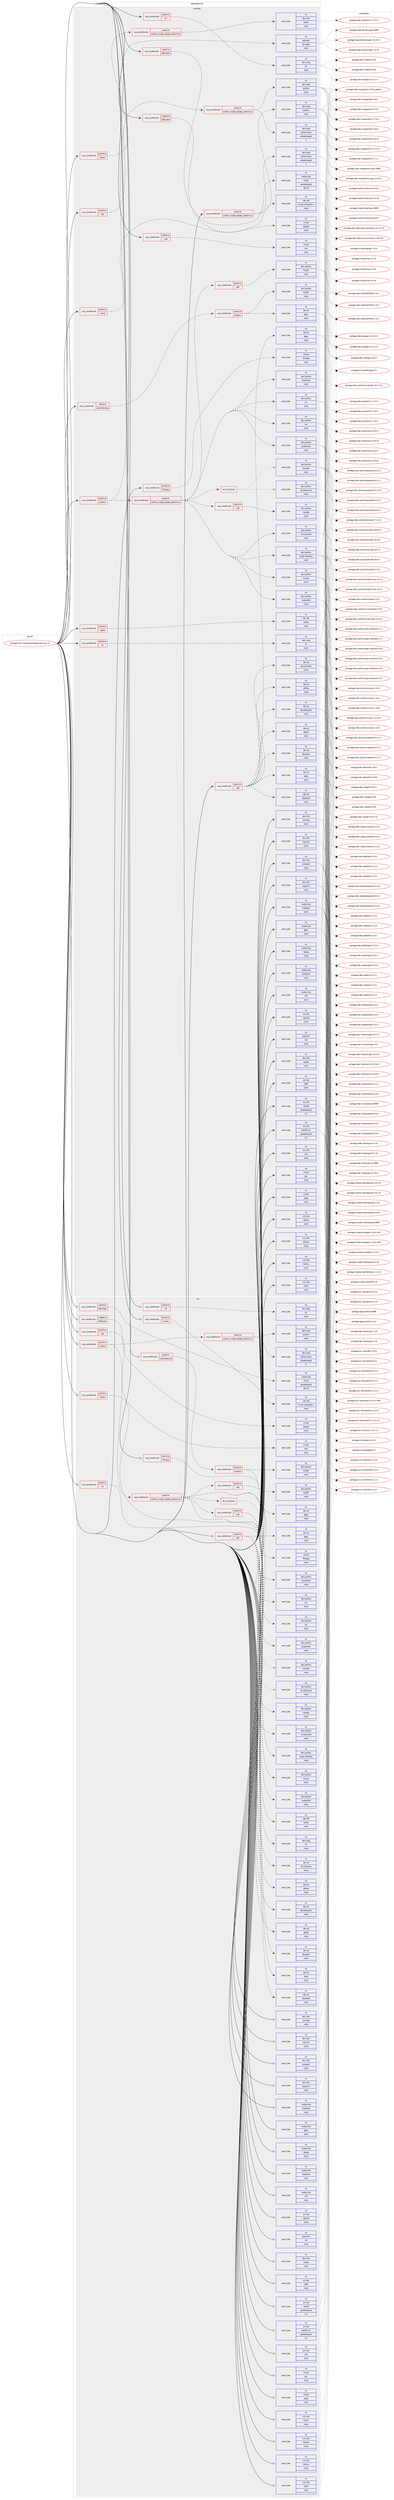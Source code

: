 digraph prolog {

# *************
# Graph options
# *************

newrank=true;
concentrate=true;
compound=true;
graph [rankdir=LR,fontname=Helvetica,fontsize=10,ranksep=1.5];#, ranksep=2.5, nodesep=0.2];
edge  [arrowhead=vee];
node  [fontname=Helvetica,fontsize=10];

# **********
# The ebuild
# **********

subgraph cluster_leftcol {
color=gray;
rank=same;
label=<<i>ebuild</i>>;
id [label="portage://sci-visualization/paraview-5.6.1-r1", color=red, width=4, href="../sci-visualization/paraview-5.6.1-r1.svg"];
}

# ****************
# The dependencies
# ****************

subgraph cluster_midcol {
color=gray;
label=<<i>dependencies</i>>;
subgraph cluster_compile {
fillcolor="#eeeeee";
style=filled;
label=<<i>compile</i>>;
subgraph cond14636 {
dependency76669 [label=<<TABLE BORDER="0" CELLBORDER="1" CELLSPACING="0" CELLPADDING="4"><TR><TD ROWSPAN="3" CELLPADDING="10">use_conditional</TD></TR><TR><TD>negative</TD></TR><TR><TD>offscreen</TD></TR></TABLE>>, shape=none, color=red];
subgraph pack60675 {
dependency76670 [label=<<TABLE BORDER="0" CELLBORDER="1" CELLSPACING="0" CELLPADDING="4" WIDTH="220"><TR><TD ROWSPAN="6" CELLPADDING="30">pack_dep</TD></TR><TR><TD WIDTH="110">no</TD></TR><TR><TD>virtual</TD></TR><TR><TD>opengl</TD></TR><TR><TD>none</TD></TR><TR><TD></TD></TR></TABLE>>, shape=none, color=blue];
}
dependency76669:e -> dependency76670:w [weight=20,style="dashed",arrowhead="vee"];
}
id:e -> dependency76669:w [weight=20,style="solid",arrowhead="vee"];
subgraph cond14637 {
dependency76671 [label=<<TABLE BORDER="0" CELLBORDER="1" CELLSPACING="0" CELLPADDING="4"><TR><TD ROWSPAN="3" CELLPADDING="10">use_conditional</TD></TR><TR><TD>positive</TD></TR><TR><TD>boost</TD></TR></TABLE>>, shape=none, color=red];
subgraph cond14638 {
dependency76672 [label=<<TABLE BORDER="0" CELLBORDER="1" CELLSPACING="0" CELLPADDING="4"><TR><TD ROWSPAN="3" CELLPADDING="10">use_conditional</TD></TR><TR><TD>positive</TD></TR><TR><TD>python_single_target_python3_6</TD></TR></TABLE>>, shape=none, color=red];
subgraph pack60676 {
dependency76673 [label=<<TABLE BORDER="0" CELLBORDER="1" CELLSPACING="0" CELLPADDING="4" WIDTH="220"><TR><TD ROWSPAN="6" CELLPADDING="30">pack_dep</TD></TR><TR><TD WIDTH="110">no</TD></TR><TR><TD>dev-libs</TD></TR><TR><TD>boost</TD></TR><TR><TD>none</TD></TR><TR><TD></TD></TR></TABLE>>, shape=none, color=blue];
}
dependency76672:e -> dependency76673:w [weight=20,style="dashed",arrowhead="vee"];
}
dependency76671:e -> dependency76672:w [weight=20,style="dashed",arrowhead="vee"];
}
id:e -> dependency76671:w [weight=20,style="solid",arrowhead="vee"];
subgraph cond14639 {
dependency76674 [label=<<TABLE BORDER="0" CELLBORDER="1" CELLSPACING="0" CELLPADDING="4"><TR><TD ROWSPAN="3" CELLPADDING="10">use_conditional</TD></TR><TR><TD>positive</TD></TR><TR><TD>coprocessing</TD></TR></TABLE>>, shape=none, color=red];
subgraph cond14640 {
dependency76675 [label=<<TABLE BORDER="0" CELLBORDER="1" CELLSPACING="0" CELLPADDING="4"><TR><TD ROWSPAN="3" CELLPADDING="10">use_conditional</TD></TR><TR><TD>positive</TD></TR><TR><TD>plugins</TD></TR></TABLE>>, shape=none, color=red];
subgraph pack60677 {
dependency76676 [label=<<TABLE BORDER="0" CELLBORDER="1" CELLSPACING="0" CELLPADDING="4" WIDTH="220"><TR><TD ROWSPAN="6" CELLPADDING="30">pack_dep</TD></TR><TR><TD WIDTH="110">no</TD></TR><TR><TD>dev-python</TD></TR><TR><TD>PyQt5</TD></TR><TR><TD>none</TD></TR><TR><TD></TD></TR></TABLE>>, shape=none, color=blue];
}
dependency76675:e -> dependency76676:w [weight=20,style="dashed",arrowhead="vee"];
subgraph pack60678 {
dependency76677 [label=<<TABLE BORDER="0" CELLBORDER="1" CELLSPACING="0" CELLPADDING="4" WIDTH="220"><TR><TD ROWSPAN="6" CELLPADDING="30">pack_dep</TD></TR><TR><TD WIDTH="110">no</TD></TR><TR><TD>dev-qt</TD></TR><TR><TD>qtgui</TD></TR><TR><TD>none</TD></TR><TR><TD></TD></TR></TABLE>>, shape=none, color=blue];
}
dependency76675:e -> dependency76677:w [weight=20,style="dashed",arrowhead="vee"];
}
dependency76674:e -> dependency76675:w [weight=20,style="dashed",arrowhead="vee"];
}
id:e -> dependency76674:w [weight=20,style="solid",arrowhead="vee"];
subgraph cond14641 {
dependency76678 [label=<<TABLE BORDER="0" CELLBORDER="1" CELLSPACING="0" CELLPADDING="4"><TR><TD ROWSPAN="3" CELLPADDING="10">use_conditional</TD></TR><TR><TD>positive</TD></TR><TR><TD>doc</TD></TR></TABLE>>, shape=none, color=red];
subgraph pack60679 {
dependency76679 [label=<<TABLE BORDER="0" CELLBORDER="1" CELLSPACING="0" CELLPADDING="4" WIDTH="220"><TR><TD ROWSPAN="6" CELLPADDING="30">pack_dep</TD></TR><TR><TD WIDTH="110">no</TD></TR><TR><TD>app-doc</TD></TR><TR><TD>doxygen</TD></TR><TR><TD>none</TD></TR><TR><TD></TD></TR></TABLE>>, shape=none, color=blue];
}
dependency76678:e -> dependency76679:w [weight=20,style="dashed",arrowhead="vee"];
}
id:e -> dependency76678:w [weight=20,style="solid",arrowhead="vee"];
subgraph cond14642 {
dependency76680 [label=<<TABLE BORDER="0" CELLBORDER="1" CELLSPACING="0" CELLPADDING="4"><TR><TD ROWSPAN="3" CELLPADDING="10">use_conditional</TD></TR><TR><TD>positive</TD></TR><TR><TD>ffmpeg</TD></TR></TABLE>>, shape=none, color=red];
subgraph pack60680 {
dependency76681 [label=<<TABLE BORDER="0" CELLBORDER="1" CELLSPACING="0" CELLPADDING="4" WIDTH="220"><TR><TD ROWSPAN="6" CELLPADDING="30">pack_dep</TD></TR><TR><TD WIDTH="110">no</TD></TR><TR><TD>virtual</TD></TR><TR><TD>ffmpeg</TD></TR><TR><TD>none</TD></TR><TR><TD></TD></TR></TABLE>>, shape=none, color=blue];
}
dependency76680:e -> dependency76681:w [weight=20,style="dashed",arrowhead="vee"];
}
id:e -> dependency76680:w [weight=20,style="solid",arrowhead="vee"];
subgraph cond14643 {
dependency76682 [label=<<TABLE BORDER="0" CELLBORDER="1" CELLSPACING="0" CELLPADDING="4"><TR><TD ROWSPAN="3" CELLPADDING="10">use_conditional</TD></TR><TR><TD>positive</TD></TR><TR><TD>mpi</TD></TR></TABLE>>, shape=none, color=red];
subgraph pack60681 {
dependency76683 [label=<<TABLE BORDER="0" CELLBORDER="1" CELLSPACING="0" CELLPADDING="4" WIDTH="220"><TR><TD ROWSPAN="6" CELLPADDING="30">pack_dep</TD></TR><TR><TD WIDTH="110">no</TD></TR><TR><TD>virtual</TD></TR><TR><TD>mpi</TD></TR><TR><TD>none</TD></TR><TR><TD></TD></TR></TABLE>>, shape=none, color=blue];
}
dependency76682:e -> dependency76683:w [weight=20,style="dashed",arrowhead="vee"];
}
id:e -> dependency76682:w [weight=20,style="solid",arrowhead="vee"];
subgraph cond14644 {
dependency76684 [label=<<TABLE BORDER="0" CELLBORDER="1" CELLSPACING="0" CELLPADDING="4"><TR><TD ROWSPAN="3" CELLPADDING="10">use_conditional</TD></TR><TR><TD>positive</TD></TR><TR><TD>mysql</TD></TR></TABLE>>, shape=none, color=red];
subgraph pack60682 {
dependency76685 [label=<<TABLE BORDER="0" CELLBORDER="1" CELLSPACING="0" CELLPADDING="4" WIDTH="220"><TR><TD ROWSPAN="6" CELLPADDING="30">pack_dep</TD></TR><TR><TD WIDTH="110">no</TD></TR><TR><TD>dev-db</TD></TR><TR><TD>mysql-connector-c</TD></TR><TR><TD>none</TD></TR><TR><TD></TD></TR></TABLE>>, shape=none, color=blue];
}
dependency76684:e -> dependency76685:w [weight=20,style="dashed",arrowhead="vee"];
}
id:e -> dependency76684:w [weight=20,style="solid",arrowhead="vee"];
subgraph cond14645 {
dependency76686 [label=<<TABLE BORDER="0" CELLBORDER="1" CELLSPACING="0" CELLPADDING="4"><TR><TD ROWSPAN="3" CELLPADDING="10">use_conditional</TD></TR><TR><TD>positive</TD></TR><TR><TD>offscreen</TD></TR></TABLE>>, shape=none, color=red];
subgraph pack60683 {
dependency76687 [label=<<TABLE BORDER="0" CELLBORDER="1" CELLSPACING="0" CELLPADDING="4" WIDTH="220"><TR><TD ROWSPAN="6" CELLPADDING="30">pack_dep</TD></TR><TR><TD WIDTH="110">no</TD></TR><TR><TD>media-libs</TD></TR><TR><TD>mesa</TD></TR><TR><TD>greaterequal</TD></TR><TR><TD>18.3.6</TD></TR></TABLE>>, shape=none, color=blue];
}
dependency76686:e -> dependency76687:w [weight=20,style="dashed",arrowhead="vee"];
}
id:e -> dependency76686:w [weight=20,style="solid",arrowhead="vee"];
subgraph cond14646 {
dependency76688 [label=<<TABLE BORDER="0" CELLBORDER="1" CELLSPACING="0" CELLPADDING="4"><TR><TD ROWSPAN="3" CELLPADDING="10">use_conditional</TD></TR><TR><TD>positive</TD></TR><TR><TD>python</TD></TR></TABLE>>, shape=none, color=red];
subgraph cond14647 {
dependency76689 [label=<<TABLE BORDER="0" CELLBORDER="1" CELLSPACING="0" CELLPADDING="4"><TR><TD ROWSPAN="3" CELLPADDING="10">use_conditional</TD></TR><TR><TD>positive</TD></TR><TR><TD>python_single_target_python3_6</TD></TR></TABLE>>, shape=none, color=red];
subgraph pack60684 {
dependency76690 [label=<<TABLE BORDER="0" CELLBORDER="1" CELLSPACING="0" CELLPADDING="4" WIDTH="220"><TR><TD ROWSPAN="6" CELLPADDING="30">pack_dep</TD></TR><TR><TD WIDTH="110">no</TD></TR><TR><TD>dev-lang</TD></TR><TR><TD>python</TD></TR><TR><TD>none</TD></TR><TR><TD></TD></TR></TABLE>>, shape=none, color=blue];
}
dependency76689:e -> dependency76690:w [weight=20,style="dashed",arrowhead="vee"];
subgraph pack60685 {
dependency76691 [label=<<TABLE BORDER="0" CELLBORDER="1" CELLSPACING="0" CELLPADDING="4" WIDTH="220"><TR><TD ROWSPAN="6" CELLPADDING="30">pack_dep</TD></TR><TR><TD WIDTH="110">no</TD></TR><TR><TD>dev-lang</TD></TR><TR><TD>python-exec</TD></TR><TR><TD>greaterequal</TD></TR><TR><TD>2</TD></TR></TABLE>>, shape=none, color=blue];
}
dependency76689:e -> dependency76691:w [weight=20,style="dashed",arrowhead="vee"];
}
dependency76688:e -> dependency76689:w [weight=20,style="dashed",arrowhead="vee"];
subgraph cond14648 {
dependency76692 [label=<<TABLE BORDER="0" CELLBORDER="1" CELLSPACING="0" CELLPADDING="4"><TR><TD ROWSPAN="3" CELLPADDING="10">use_conditional</TD></TR><TR><TD>positive</TD></TR><TR><TD>python_single_target_python3_6</TD></TR></TABLE>>, shape=none, color=red];
subgraph pack60686 {
dependency76693 [label=<<TABLE BORDER="0" CELLBORDER="1" CELLSPACING="0" CELLPADDING="4" WIDTH="220"><TR><TD ROWSPAN="6" CELLPADDING="30">pack_dep</TD></TR><TR><TD WIDTH="110">no</TD></TR><TR><TD>dev-python</TD></TR><TR><TD>constantly</TD></TR><TR><TD>none</TD></TR><TR><TD></TD></TR></TABLE>>, shape=none, color=blue];
}
dependency76692:e -> dependency76693:w [weight=20,style="dashed",arrowhead="vee"];
subgraph pack60687 {
dependency76694 [label=<<TABLE BORDER="0" CELLBORDER="1" CELLSPACING="0" CELLPADDING="4" WIDTH="220"><TR><TD ROWSPAN="6" CELLPADDING="30">pack_dep</TD></TR><TR><TD WIDTH="110">no</TD></TR><TR><TD>dev-python</TD></TR><TR><TD>incremental</TD></TR><TR><TD>none</TD></TR><TR><TD></TD></TR></TABLE>>, shape=none, color=blue];
}
dependency76692:e -> dependency76694:w [weight=20,style="dashed",arrowhead="vee"];
subgraph pack60688 {
dependency76695 [label=<<TABLE BORDER="0" CELLBORDER="1" CELLSPACING="0" CELLPADDING="4" WIDTH="220"><TR><TD ROWSPAN="6" CELLPADDING="30">pack_dep</TD></TR><TR><TD WIDTH="110">no</TD></TR><TR><TD>dev-python</TD></TR><TR><TD>matplotlib</TD></TR><TR><TD>none</TD></TR><TR><TD></TD></TR></TABLE>>, shape=none, color=blue];
}
dependency76692:e -> dependency76695:w [weight=20,style="dashed",arrowhead="vee"];
subgraph pack60689 {
dependency76696 [label=<<TABLE BORDER="0" CELLBORDER="1" CELLSPACING="0" CELLPADDING="4" WIDTH="220"><TR><TD ROWSPAN="6" CELLPADDING="30">pack_dep</TD></TR><TR><TD WIDTH="110">no</TD></TR><TR><TD>dev-python</TD></TR><TR><TD>numpy</TD></TR><TR><TD>none</TD></TR><TR><TD></TD></TR></TABLE>>, shape=none, color=blue];
}
dependency76692:e -> dependency76696:w [weight=20,style="dashed",arrowhead="vee"];
subgraph pack60690 {
dependency76697 [label=<<TABLE BORDER="0" CELLBORDER="1" CELLSPACING="0" CELLPADDING="4" WIDTH="220"><TR><TD ROWSPAN="6" CELLPADDING="30">pack_dep</TD></TR><TR><TD WIDTH="110">no</TD></TR><TR><TD>dev-python</TD></TR><TR><TD>pygments</TD></TR><TR><TD>none</TD></TR><TR><TD></TD></TR></TABLE>>, shape=none, color=blue];
}
dependency76692:e -> dependency76697:w [weight=20,style="dashed",arrowhead="vee"];
subgraph pack60691 {
dependency76698 [label=<<TABLE BORDER="0" CELLBORDER="1" CELLSPACING="0" CELLPADDING="4" WIDTH="220"><TR><TD ROWSPAN="6" CELLPADDING="30">pack_dep</TD></TR><TR><TD WIDTH="110">no</TD></TR><TR><TD>dev-python</TD></TR><TR><TD>sip</TD></TR><TR><TD>none</TD></TR><TR><TD></TD></TR></TABLE>>, shape=none, color=blue];
}
dependency76692:e -> dependency76698:w [weight=20,style="dashed",arrowhead="vee"];
subgraph pack60692 {
dependency76699 [label=<<TABLE BORDER="0" CELLBORDER="1" CELLSPACING="0" CELLPADDING="4" WIDTH="220"><TR><TD ROWSPAN="6" CELLPADDING="30">pack_dep</TD></TR><TR><TD WIDTH="110">no</TD></TR><TR><TD>dev-python</TD></TR><TR><TD>six</TD></TR><TR><TD>none</TD></TR><TR><TD></TD></TR></TABLE>>, shape=none, color=blue];
}
dependency76692:e -> dependency76699:w [weight=20,style="dashed",arrowhead="vee"];
subgraph any1274 {
dependency76700 [label=<<TABLE BORDER="0" CELLBORDER="1" CELLSPACING="0" CELLPADDING="4"><TR><TD CELLPADDING="10">any_of_group</TD></TR></TABLE>>, shape=none, color=red];subgraph pack60693 {
dependency76701 [label=<<TABLE BORDER="0" CELLBORDER="1" CELLSPACING="0" CELLPADDING="4" WIDTH="220"><TR><TD ROWSPAN="6" CELLPADDING="30">pack_dep</TD></TR><TR><TD WIDTH="110">no</TD></TR><TR><TD>dev-python</TD></TR><TR><TD>twisted</TD></TR><TR><TD>none</TD></TR><TR><TD></TD></TR></TABLE>>, shape=none, color=blue];
}
dependency76700:e -> dependency76701:w [weight=20,style="dotted",arrowhead="oinv"];
subgraph pack60694 {
dependency76702 [label=<<TABLE BORDER="0" CELLBORDER="1" CELLSPACING="0" CELLPADDING="4" WIDTH="220"><TR><TD ROWSPAN="6" CELLPADDING="30">pack_dep</TD></TR><TR><TD WIDTH="110">no</TD></TR><TR><TD>dev-python</TD></TR><TR><TD>twisted-core</TD></TR><TR><TD>none</TD></TR><TR><TD></TD></TR></TABLE>>, shape=none, color=blue];
}
dependency76700:e -> dependency76702:w [weight=20,style="dotted",arrowhead="oinv"];
}
dependency76692:e -> dependency76700:w [weight=20,style="dashed",arrowhead="vee"];
subgraph pack60695 {
dependency76703 [label=<<TABLE BORDER="0" CELLBORDER="1" CELLSPACING="0" CELLPADDING="4" WIDTH="220"><TR><TD ROWSPAN="6" CELLPADDING="30">pack_dep</TD></TR><TR><TD WIDTH="110">no</TD></TR><TR><TD>dev-python</TD></TR><TR><TD>zope-interface</TD></TR><TR><TD>none</TD></TR><TR><TD></TD></TR></TABLE>>, shape=none, color=blue];
}
dependency76692:e -> dependency76703:w [weight=20,style="dashed",arrowhead="vee"];
subgraph cond14649 {
dependency76704 [label=<<TABLE BORDER="0" CELLBORDER="1" CELLSPACING="0" CELLPADDING="4"><TR><TD ROWSPAN="3" CELLPADDING="10">use_conditional</TD></TR><TR><TD>positive</TD></TR><TR><TD>mpi</TD></TR></TABLE>>, shape=none, color=red];
subgraph pack60696 {
dependency76705 [label=<<TABLE BORDER="0" CELLBORDER="1" CELLSPACING="0" CELLPADDING="4" WIDTH="220"><TR><TD ROWSPAN="6" CELLPADDING="30">pack_dep</TD></TR><TR><TD WIDTH="110">no</TD></TR><TR><TD>dev-python</TD></TR><TR><TD>mpi4py</TD></TR><TR><TD>none</TD></TR><TR><TD></TD></TR></TABLE>>, shape=none, color=blue];
}
dependency76704:e -> dependency76705:w [weight=20,style="dashed",arrowhead="vee"];
}
dependency76692:e -> dependency76704:w [weight=20,style="dashed",arrowhead="vee"];
subgraph cond14650 {
dependency76706 [label=<<TABLE BORDER="0" CELLBORDER="1" CELLSPACING="0" CELLPADDING="4"><TR><TD ROWSPAN="3" CELLPADDING="10">use_conditional</TD></TR><TR><TD>positive</TD></TR><TR><TD>qt5</TD></TR></TABLE>>, shape=none, color=red];
subgraph pack60697 {
dependency76707 [label=<<TABLE BORDER="0" CELLBORDER="1" CELLSPACING="0" CELLPADDING="4" WIDTH="220"><TR><TD ROWSPAN="6" CELLPADDING="30">pack_dep</TD></TR><TR><TD WIDTH="110">no</TD></TR><TR><TD>dev-python</TD></TR><TR><TD>PyQt5</TD></TR><TR><TD>none</TD></TR><TR><TD></TD></TR></TABLE>>, shape=none, color=blue];
}
dependency76706:e -> dependency76707:w [weight=20,style="dashed",arrowhead="vee"];
}
dependency76692:e -> dependency76706:w [weight=20,style="dashed",arrowhead="vee"];
}
dependency76688:e -> dependency76692:w [weight=20,style="dashed",arrowhead="vee"];
}
id:e -> dependency76688:w [weight=20,style="solid",arrowhead="vee"];
subgraph cond14651 {
dependency76708 [label=<<TABLE BORDER="0" CELLBORDER="1" CELLSPACING="0" CELLPADDING="4"><TR><TD ROWSPAN="3" CELLPADDING="10">use_conditional</TD></TR><TR><TD>positive</TD></TR><TR><TD>python_single_target_python3_6</TD></TR></TABLE>>, shape=none, color=red];
subgraph pack60698 {
dependency76709 [label=<<TABLE BORDER="0" CELLBORDER="1" CELLSPACING="0" CELLPADDING="4" WIDTH="220"><TR><TD ROWSPAN="6" CELLPADDING="30">pack_dep</TD></TR><TR><TD WIDTH="110">no</TD></TR><TR><TD>dev-lang</TD></TR><TR><TD>python</TD></TR><TR><TD>none</TD></TR><TR><TD></TD></TR></TABLE>>, shape=none, color=blue];
}
dependency76708:e -> dependency76709:w [weight=20,style="dashed",arrowhead="vee"];
subgraph pack60699 {
dependency76710 [label=<<TABLE BORDER="0" CELLBORDER="1" CELLSPACING="0" CELLPADDING="4" WIDTH="220"><TR><TD ROWSPAN="6" CELLPADDING="30">pack_dep</TD></TR><TR><TD WIDTH="110">no</TD></TR><TR><TD>dev-lang</TD></TR><TR><TD>python-exec</TD></TR><TR><TD>greaterequal</TD></TR><TR><TD>2</TD></TR></TABLE>>, shape=none, color=blue];
}
dependency76708:e -> dependency76710:w [weight=20,style="dashed",arrowhead="vee"];
}
id:e -> dependency76708:w [weight=20,style="solid",arrowhead="vee"];
subgraph cond14652 {
dependency76711 [label=<<TABLE BORDER="0" CELLBORDER="1" CELLSPACING="0" CELLPADDING="4"><TR><TD ROWSPAN="3" CELLPADDING="10">use_conditional</TD></TR><TR><TD>positive</TD></TR><TR><TD>qt5</TD></TR></TABLE>>, shape=none, color=red];
subgraph pack60700 {
dependency76712 [label=<<TABLE BORDER="0" CELLBORDER="1" CELLSPACING="0" CELLPADDING="4" WIDTH="220"><TR><TD ROWSPAN="6" CELLPADDING="30">pack_dep</TD></TR><TR><TD WIDTH="110">no</TD></TR><TR><TD>dev-qt</TD></TR><TR><TD>designer</TD></TR><TR><TD>none</TD></TR><TR><TD></TD></TR></TABLE>>, shape=none, color=blue];
}
dependency76711:e -> dependency76712:w [weight=20,style="dashed",arrowhead="vee"];
subgraph pack60701 {
dependency76713 [label=<<TABLE BORDER="0" CELLBORDER="1" CELLSPACING="0" CELLPADDING="4" WIDTH="220"><TR><TD ROWSPAN="6" CELLPADDING="30">pack_dep</TD></TR><TR><TD WIDTH="110">no</TD></TR><TR><TD>dev-qt</TD></TR><TR><TD>qtgui</TD></TR><TR><TD>none</TD></TR><TR><TD></TD></TR></TABLE>>, shape=none, color=blue];
}
dependency76711:e -> dependency76713:w [weight=20,style="dashed",arrowhead="vee"];
subgraph pack60702 {
dependency76714 [label=<<TABLE BORDER="0" CELLBORDER="1" CELLSPACING="0" CELLPADDING="4" WIDTH="220"><TR><TD ROWSPAN="6" CELLPADDING="30">pack_dep</TD></TR><TR><TD WIDTH="110">no</TD></TR><TR><TD>dev-qt</TD></TR><TR><TD>qthelp</TD></TR><TR><TD>none</TD></TR><TR><TD></TD></TR></TABLE>>, shape=none, color=blue];
}
dependency76711:e -> dependency76714:w [weight=20,style="dashed",arrowhead="vee"];
subgraph pack60703 {
dependency76715 [label=<<TABLE BORDER="0" CELLBORDER="1" CELLSPACING="0" CELLPADDING="4" WIDTH="220"><TR><TD ROWSPAN="6" CELLPADDING="30">pack_dep</TD></TR><TR><TD WIDTH="110">no</TD></TR><TR><TD>dev-qt</TD></TR><TR><TD>qtopengl</TD></TR><TR><TD>none</TD></TR><TR><TD></TD></TR></TABLE>>, shape=none, color=blue];
}
dependency76711:e -> dependency76715:w [weight=20,style="dashed",arrowhead="vee"];
subgraph pack60704 {
dependency76716 [label=<<TABLE BORDER="0" CELLBORDER="1" CELLSPACING="0" CELLPADDING="4" WIDTH="220"><TR><TD ROWSPAN="6" CELLPADDING="30">pack_dep</TD></TR><TR><TD WIDTH="110">no</TD></TR><TR><TD>dev-qt</TD></TR><TR><TD>qtsql</TD></TR><TR><TD>none</TD></TR><TR><TD></TD></TR></TABLE>>, shape=none, color=blue];
}
dependency76711:e -> dependency76716:w [weight=20,style="dashed",arrowhead="vee"];
subgraph pack60705 {
dependency76717 [label=<<TABLE BORDER="0" CELLBORDER="1" CELLSPACING="0" CELLPADDING="4" WIDTH="220"><TR><TD ROWSPAN="6" CELLPADDING="30">pack_dep</TD></TR><TR><TD WIDTH="110">no</TD></TR><TR><TD>dev-qt</TD></TR><TR><TD>qttest</TD></TR><TR><TD>none</TD></TR><TR><TD></TD></TR></TABLE>>, shape=none, color=blue];
}
dependency76711:e -> dependency76717:w [weight=20,style="dashed",arrowhead="vee"];
subgraph pack60706 {
dependency76718 [label=<<TABLE BORDER="0" CELLBORDER="1" CELLSPACING="0" CELLPADDING="4" WIDTH="220"><TR><TD ROWSPAN="6" CELLPADDING="30">pack_dep</TD></TR><TR><TD WIDTH="110">no</TD></TR><TR><TD>dev-qt</TD></TR><TR><TD>qtwebengine</TD></TR><TR><TD>none</TD></TR><TR><TD></TD></TR></TABLE>>, shape=none, color=blue];
}
dependency76711:e -> dependency76718:w [weight=20,style="dashed",arrowhead="vee"];
subgraph pack60707 {
dependency76719 [label=<<TABLE BORDER="0" CELLBORDER="1" CELLSPACING="0" CELLPADDING="4" WIDTH="220"><TR><TD ROWSPAN="6" CELLPADDING="30">pack_dep</TD></TR><TR><TD WIDTH="110">no</TD></TR><TR><TD>dev-qt</TD></TR><TR><TD>qtx11extras</TD></TR><TR><TD>none</TD></TR><TR><TD></TD></TR></TABLE>>, shape=none, color=blue];
}
dependency76711:e -> dependency76719:w [weight=20,style="dashed",arrowhead="vee"];
}
id:e -> dependency76711:w [weight=20,style="solid",arrowhead="vee"];
subgraph cond14653 {
dependency76720 [label=<<TABLE BORDER="0" CELLBORDER="1" CELLSPACING="0" CELLPADDING="4"><TR><TD ROWSPAN="3" CELLPADDING="10">use_conditional</TD></TR><TR><TD>positive</TD></TR><TR><TD>sqlite</TD></TR></TABLE>>, shape=none, color=red];
subgraph pack60708 {
dependency76721 [label=<<TABLE BORDER="0" CELLBORDER="1" CELLSPACING="0" CELLPADDING="4" WIDTH="220"><TR><TD ROWSPAN="6" CELLPADDING="30">pack_dep</TD></TR><TR><TD WIDTH="110">no</TD></TR><TR><TD>dev-db</TD></TR><TR><TD>sqlite</TD></TR><TR><TD>none</TD></TR><TR><TD></TD></TR></TABLE>>, shape=none, color=blue];
}
dependency76720:e -> dependency76721:w [weight=20,style="dashed",arrowhead="vee"];
}
id:e -> dependency76720:w [weight=20,style="solid",arrowhead="vee"];
subgraph cond14654 {
dependency76722 [label=<<TABLE BORDER="0" CELLBORDER="1" CELLSPACING="0" CELLPADDING="4"><TR><TD ROWSPAN="3" CELLPADDING="10">use_conditional</TD></TR><TR><TD>positive</TD></TR><TR><TD>tcl</TD></TR></TABLE>>, shape=none, color=red];
subgraph pack60709 {
dependency76723 [label=<<TABLE BORDER="0" CELLBORDER="1" CELLSPACING="0" CELLPADDING="4" WIDTH="220"><TR><TD ROWSPAN="6" CELLPADDING="30">pack_dep</TD></TR><TR><TD WIDTH="110">no</TD></TR><TR><TD>dev-lang</TD></TR><TR><TD>tcl</TD></TR><TR><TD>none</TD></TR><TR><TD></TD></TR></TABLE>>, shape=none, color=blue];
}
dependency76722:e -> dependency76723:w [weight=20,style="dashed",arrowhead="vee"];
}
id:e -> dependency76722:w [weight=20,style="solid",arrowhead="vee"];
subgraph cond14655 {
dependency76724 [label=<<TABLE BORDER="0" CELLBORDER="1" CELLSPACING="0" CELLPADDING="4"><TR><TD ROWSPAN="3" CELLPADDING="10">use_conditional</TD></TR><TR><TD>positive</TD></TR><TR><TD>tk</TD></TR></TABLE>>, shape=none, color=red];
subgraph pack60710 {
dependency76725 [label=<<TABLE BORDER="0" CELLBORDER="1" CELLSPACING="0" CELLPADDING="4" WIDTH="220"><TR><TD ROWSPAN="6" CELLPADDING="30">pack_dep</TD></TR><TR><TD WIDTH="110">no</TD></TR><TR><TD>dev-lang</TD></TR><TR><TD>tk</TD></TR><TR><TD>none</TD></TR><TR><TD></TD></TR></TABLE>>, shape=none, color=blue];
}
dependency76724:e -> dependency76725:w [weight=20,style="dashed",arrowhead="vee"];
}
id:e -> dependency76724:w [weight=20,style="solid",arrowhead="vee"];
subgraph pack60711 {
dependency76726 [label=<<TABLE BORDER="0" CELLBORDER="1" CELLSPACING="0" CELLPADDING="4" WIDTH="220"><TR><TD ROWSPAN="6" CELLPADDING="30">pack_dep</TD></TR><TR><TD WIDTH="110">no</TD></TR><TR><TD>app-arch</TD></TR><TR><TD>lz4</TD></TR><TR><TD>none</TD></TR><TR><TD></TD></TR></TABLE>>, shape=none, color=blue];
}
id:e -> dependency76726:w [weight=20,style="solid",arrowhead="vee"];
subgraph pack60712 {
dependency76727 [label=<<TABLE BORDER="0" CELLBORDER="1" CELLSPACING="0" CELLPADDING="4" WIDTH="220"><TR><TD ROWSPAN="6" CELLPADDING="30">pack_dep</TD></TR><TR><TD WIDTH="110">no</TD></TR><TR><TD>dev-libs</TD></TR><TR><TD>expat</TD></TR><TR><TD>none</TD></TR><TR><TD></TD></TR></TABLE>>, shape=none, color=blue];
}
id:e -> dependency76727:w [weight=20,style="solid",arrowhead="vee"];
subgraph pack60713 {
dependency76728 [label=<<TABLE BORDER="0" CELLBORDER="1" CELLSPACING="0" CELLPADDING="4" WIDTH="220"><TR><TD ROWSPAN="6" CELLPADDING="30">pack_dep</TD></TR><TR><TD WIDTH="110">no</TD></TR><TR><TD>dev-libs</TD></TR><TR><TD>jsoncpp</TD></TR><TR><TD>none</TD></TR><TR><TD></TD></TR></TABLE>>, shape=none, color=blue];
}
id:e -> dependency76728:w [weight=20,style="solid",arrowhead="vee"];
subgraph pack60714 {
dependency76729 [label=<<TABLE BORDER="0" CELLBORDER="1" CELLSPACING="0" CELLPADDING="4" WIDTH="220"><TR><TD ROWSPAN="6" CELLPADDING="30">pack_dep</TD></TR><TR><TD WIDTH="110">no</TD></TR><TR><TD>dev-libs</TD></TR><TR><TD>libxml2</TD></TR><TR><TD>none</TD></TR><TR><TD></TD></TR></TABLE>>, shape=none, color=blue];
}
id:e -> dependency76729:w [weight=20,style="solid",arrowhead="vee"];
subgraph pack60715 {
dependency76730 [label=<<TABLE BORDER="0" CELLBORDER="1" CELLSPACING="0" CELLPADDING="4" WIDTH="220"><TR><TD ROWSPAN="6" CELLPADDING="30">pack_dep</TD></TR><TR><TD WIDTH="110">no</TD></TR><TR><TD>dev-libs</TD></TR><TR><TD>protobuf</TD></TR><TR><TD>none</TD></TR><TR><TD></TD></TR></TABLE>>, shape=none, color=blue];
}
id:e -> dependency76730:w [weight=20,style="solid",arrowhead="vee"];
subgraph pack60716 {
dependency76731 [label=<<TABLE BORDER="0" CELLBORDER="1" CELLSPACING="0" CELLPADDING="4" WIDTH="220"><TR><TD ROWSPAN="6" CELLPADDING="30">pack_dep</TD></TR><TR><TD WIDTH="110">no</TD></TR><TR><TD>dev-libs</TD></TR><TR><TD>pugixml</TD></TR><TR><TD>none</TD></TR><TR><TD></TD></TR></TABLE>>, shape=none, color=blue];
}
id:e -> dependency76731:w [weight=20,style="solid",arrowhead="vee"];
subgraph pack60717 {
dependency76732 [label=<<TABLE BORDER="0" CELLBORDER="1" CELLSPACING="0" CELLPADDING="4" WIDTH="220"><TR><TD ROWSPAN="6" CELLPADDING="30">pack_dep</TD></TR><TR><TD WIDTH="110">no</TD></TR><TR><TD>media-libs</TD></TR><TR><TD>freetype</TD></TR><TR><TD>none</TD></TR><TR><TD></TD></TR></TABLE>>, shape=none, color=blue];
}
id:e -> dependency76732:w [weight=20,style="solid",arrowhead="vee"];
subgraph pack60718 {
dependency76733 [label=<<TABLE BORDER="0" CELLBORDER="1" CELLSPACING="0" CELLPADDING="4" WIDTH="220"><TR><TD ROWSPAN="6" CELLPADDING="30">pack_dep</TD></TR><TR><TD WIDTH="110">no</TD></TR><TR><TD>media-libs</TD></TR><TR><TD>glew</TD></TR><TR><TD>none</TD></TR><TR><TD></TD></TR></TABLE>>, shape=none, color=blue];
}
id:e -> dependency76733:w [weight=20,style="solid",arrowhead="vee"];
subgraph pack60719 {
dependency76734 [label=<<TABLE BORDER="0" CELLBORDER="1" CELLSPACING="0" CELLPADDING="4" WIDTH="220"><TR><TD ROWSPAN="6" CELLPADDING="30">pack_dep</TD></TR><TR><TD WIDTH="110">no</TD></TR><TR><TD>media-libs</TD></TR><TR><TD>libpng</TD></TR><TR><TD>none</TD></TR><TR><TD></TD></TR></TABLE>>, shape=none, color=blue];
}
id:e -> dependency76734:w [weight=20,style="solid",arrowhead="vee"];
subgraph pack60720 {
dependency76735 [label=<<TABLE BORDER="0" CELLBORDER="1" CELLSPACING="0" CELLPADDING="4" WIDTH="220"><TR><TD ROWSPAN="6" CELLPADDING="30">pack_dep</TD></TR><TR><TD WIDTH="110">no</TD></TR><TR><TD>media-libs</TD></TR><TR><TD>libtheora</TD></TR><TR><TD>none</TD></TR><TR><TD></TD></TR></TABLE>>, shape=none, color=blue];
}
id:e -> dependency76735:w [weight=20,style="solid",arrowhead="vee"];
subgraph pack60721 {
dependency76736 [label=<<TABLE BORDER="0" CELLBORDER="1" CELLSPACING="0" CELLPADDING="4" WIDTH="220"><TR><TD ROWSPAN="6" CELLPADDING="30">pack_dep</TD></TR><TR><TD WIDTH="110">no</TD></TR><TR><TD>media-libs</TD></TR><TR><TD>tiff</TD></TR><TR><TD>none</TD></TR><TR><TD></TD></TR></TABLE>>, shape=none, color=blue];
}
id:e -> dependency76736:w [weight=20,style="solid",arrowhead="vee"];
subgraph pack60722 {
dependency76737 [label=<<TABLE BORDER="0" CELLBORDER="1" CELLSPACING="0" CELLPADDING="4" WIDTH="220"><TR><TD ROWSPAN="6" CELLPADDING="30">pack_dep</TD></TR><TR><TD WIDTH="110">no</TD></TR><TR><TD>sci-libs</TD></TR><TR><TD>cgnslib</TD></TR><TR><TD>none</TD></TR><TR><TD></TD></TR></TABLE>>, shape=none, color=blue];
}
id:e -> dependency76737:w [weight=20,style="solid",arrowhead="vee"];
subgraph pack60723 {
dependency76738 [label=<<TABLE BORDER="0" CELLBORDER="1" CELLSPACING="0" CELLPADDING="4" WIDTH="220"><TR><TD ROWSPAN="6" CELLPADDING="30">pack_dep</TD></TR><TR><TD WIDTH="110">no</TD></TR><TR><TD>sci-libs</TD></TR><TR><TD>hdf5</TD></TR><TR><TD>none</TD></TR><TR><TD></TD></TR></TABLE>>, shape=none, color=blue];
}
id:e -> dependency76738:w [weight=20,style="solid",arrowhead="vee"];
subgraph pack60724 {
dependency76739 [label=<<TABLE BORDER="0" CELLBORDER="1" CELLSPACING="0" CELLPADDING="4" WIDTH="220"><TR><TD ROWSPAN="6" CELLPADDING="30">pack_dep</TD></TR><TR><TD WIDTH="110">no</TD></TR><TR><TD>sci-libs</TD></TR><TR><TD>netcdf</TD></TR><TR><TD>greaterequal</TD></TR><TR><TD>4.2</TD></TR></TABLE>>, shape=none, color=blue];
}
id:e -> dependency76739:w [weight=20,style="solid",arrowhead="vee"];
subgraph pack60725 {
dependency76740 [label=<<TABLE BORDER="0" CELLBORDER="1" CELLSPACING="0" CELLPADDING="4" WIDTH="220"><TR><TD ROWSPAN="6" CELLPADDING="30">pack_dep</TD></TR><TR><TD WIDTH="110">no</TD></TR><TR><TD>sci-libs</TD></TR><TR><TD>netcdf-cxx</TD></TR><TR><TD>greaterequal</TD></TR><TR><TD>4.2</TD></TR></TABLE>>, shape=none, color=blue];
}
id:e -> dependency76740:w [weight=20,style="solid",arrowhead="vee"];
subgraph pack60726 {
dependency76741 [label=<<TABLE BORDER="0" CELLBORDER="1" CELLSPACING="0" CELLPADDING="4" WIDTH="220"><TR><TD ROWSPAN="6" CELLPADDING="30">pack_dep</TD></TR><TR><TD WIDTH="110">no</TD></TR><TR><TD>sys-libs</TD></TR><TR><TD>zlib</TD></TR><TR><TD>none</TD></TR><TR><TD></TD></TR></TABLE>>, shape=none, color=blue];
}
id:e -> dependency76741:w [weight=20,style="solid",arrowhead="vee"];
subgraph pack60727 {
dependency76742 [label=<<TABLE BORDER="0" CELLBORDER="1" CELLSPACING="0" CELLPADDING="4" WIDTH="220"><TR><TD ROWSPAN="6" CELLPADDING="30">pack_dep</TD></TR><TR><TD WIDTH="110">no</TD></TR><TR><TD>virtual</TD></TR><TR><TD>glu</TD></TR><TR><TD>none</TD></TR><TR><TD></TD></TR></TABLE>>, shape=none, color=blue];
}
id:e -> dependency76742:w [weight=20,style="solid",arrowhead="vee"];
subgraph pack60728 {
dependency76743 [label=<<TABLE BORDER="0" CELLBORDER="1" CELLSPACING="0" CELLPADDING="4" WIDTH="220"><TR><TD ROWSPAN="6" CELLPADDING="30">pack_dep</TD></TR><TR><TD WIDTH="110">no</TD></TR><TR><TD>virtual</TD></TR><TR><TD>jpeg</TD></TR><TR><TD>none</TD></TR><TR><TD></TD></TR></TABLE>>, shape=none, color=blue];
}
id:e -> dependency76743:w [weight=20,style="solid",arrowhead="vee"];
subgraph pack60729 {
dependency76744 [label=<<TABLE BORDER="0" CELLBORDER="1" CELLSPACING="0" CELLPADDING="4" WIDTH="220"><TR><TD ROWSPAN="6" CELLPADDING="30">pack_dep</TD></TR><TR><TD WIDTH="110">no</TD></TR><TR><TD>x11-libs</TD></TR><TR><TD>libX11</TD></TR><TR><TD>none</TD></TR><TR><TD></TD></TR></TABLE>>, shape=none, color=blue];
}
id:e -> dependency76744:w [weight=20,style="solid",arrowhead="vee"];
subgraph pack60730 {
dependency76745 [label=<<TABLE BORDER="0" CELLBORDER="1" CELLSPACING="0" CELLPADDING="4" WIDTH="220"><TR><TD ROWSPAN="6" CELLPADDING="30">pack_dep</TD></TR><TR><TD WIDTH="110">no</TD></TR><TR><TD>x11-libs</TD></TR><TR><TD>libXext</TD></TR><TR><TD>none</TD></TR><TR><TD></TD></TR></TABLE>>, shape=none, color=blue];
}
id:e -> dependency76745:w [weight=20,style="solid",arrowhead="vee"];
subgraph pack60731 {
dependency76746 [label=<<TABLE BORDER="0" CELLBORDER="1" CELLSPACING="0" CELLPADDING="4" WIDTH="220"><TR><TD ROWSPAN="6" CELLPADDING="30">pack_dep</TD></TR><TR><TD WIDTH="110">no</TD></TR><TR><TD>x11-libs</TD></TR><TR><TD>libXmu</TD></TR><TR><TD>none</TD></TR><TR><TD></TD></TR></TABLE>>, shape=none, color=blue];
}
id:e -> dependency76746:w [weight=20,style="solid",arrowhead="vee"];
subgraph pack60732 {
dependency76747 [label=<<TABLE BORDER="0" CELLBORDER="1" CELLSPACING="0" CELLPADDING="4" WIDTH="220"><TR><TD ROWSPAN="6" CELLPADDING="30">pack_dep</TD></TR><TR><TD WIDTH="110">no</TD></TR><TR><TD>x11-libs</TD></TR><TR><TD>libXt</TD></TR><TR><TD>none</TD></TR><TR><TD></TD></TR></TABLE>>, shape=none, color=blue];
}
id:e -> dependency76747:w [weight=20,style="solid",arrowhead="vee"];
}
subgraph cluster_compileandrun {
fillcolor="#eeeeee";
style=filled;
label=<<i>compile and run</i>>;
}
subgraph cluster_run {
fillcolor="#eeeeee";
style=filled;
label=<<i>run</i>>;
subgraph cond14656 {
dependency76748 [label=<<TABLE BORDER="0" CELLBORDER="1" CELLSPACING="0" CELLPADDING="4"><TR><TD ROWSPAN="3" CELLPADDING="10">use_conditional</TD></TR><TR><TD>negative</TD></TR><TR><TD>offscreen</TD></TR></TABLE>>, shape=none, color=red];
subgraph pack60733 {
dependency76749 [label=<<TABLE BORDER="0" CELLBORDER="1" CELLSPACING="0" CELLPADDING="4" WIDTH="220"><TR><TD ROWSPAN="6" CELLPADDING="30">pack_dep</TD></TR><TR><TD WIDTH="110">no</TD></TR><TR><TD>virtual</TD></TR><TR><TD>opengl</TD></TR><TR><TD>none</TD></TR><TR><TD></TD></TR></TABLE>>, shape=none, color=blue];
}
dependency76748:e -> dependency76749:w [weight=20,style="dashed",arrowhead="vee"];
}
id:e -> dependency76748:w [weight=20,style="solid",arrowhead="odot"];
subgraph cond14657 {
dependency76750 [label=<<TABLE BORDER="0" CELLBORDER="1" CELLSPACING="0" CELLPADDING="4"><TR><TD ROWSPAN="3" CELLPADDING="10">use_conditional</TD></TR><TR><TD>positive</TD></TR><TR><TD>coprocessing</TD></TR></TABLE>>, shape=none, color=red];
subgraph cond14658 {
dependency76751 [label=<<TABLE BORDER="0" CELLBORDER="1" CELLSPACING="0" CELLPADDING="4"><TR><TD ROWSPAN="3" CELLPADDING="10">use_conditional</TD></TR><TR><TD>positive</TD></TR><TR><TD>plugins</TD></TR></TABLE>>, shape=none, color=red];
subgraph pack60734 {
dependency76752 [label=<<TABLE BORDER="0" CELLBORDER="1" CELLSPACING="0" CELLPADDING="4" WIDTH="220"><TR><TD ROWSPAN="6" CELLPADDING="30">pack_dep</TD></TR><TR><TD WIDTH="110">no</TD></TR><TR><TD>dev-python</TD></TR><TR><TD>PyQt5</TD></TR><TR><TD>none</TD></TR><TR><TD></TD></TR></TABLE>>, shape=none, color=blue];
}
dependency76751:e -> dependency76752:w [weight=20,style="dashed",arrowhead="vee"];
subgraph pack60735 {
dependency76753 [label=<<TABLE BORDER="0" CELLBORDER="1" CELLSPACING="0" CELLPADDING="4" WIDTH="220"><TR><TD ROWSPAN="6" CELLPADDING="30">pack_dep</TD></TR><TR><TD WIDTH="110">no</TD></TR><TR><TD>dev-qt</TD></TR><TR><TD>qtgui</TD></TR><TR><TD>none</TD></TR><TR><TD></TD></TR></TABLE>>, shape=none, color=blue];
}
dependency76751:e -> dependency76753:w [weight=20,style="dashed",arrowhead="vee"];
}
dependency76750:e -> dependency76751:w [weight=20,style="dashed",arrowhead="vee"];
}
id:e -> dependency76750:w [weight=20,style="solid",arrowhead="odot"];
subgraph cond14659 {
dependency76754 [label=<<TABLE BORDER="0" CELLBORDER="1" CELLSPACING="0" CELLPADDING="4"><TR><TD ROWSPAN="3" CELLPADDING="10">use_conditional</TD></TR><TR><TD>positive</TD></TR><TR><TD>ffmpeg</TD></TR></TABLE>>, shape=none, color=red];
subgraph pack60736 {
dependency76755 [label=<<TABLE BORDER="0" CELLBORDER="1" CELLSPACING="0" CELLPADDING="4" WIDTH="220"><TR><TD ROWSPAN="6" CELLPADDING="30">pack_dep</TD></TR><TR><TD WIDTH="110">no</TD></TR><TR><TD>virtual</TD></TR><TR><TD>ffmpeg</TD></TR><TR><TD>none</TD></TR><TR><TD></TD></TR></TABLE>>, shape=none, color=blue];
}
dependency76754:e -> dependency76755:w [weight=20,style="dashed",arrowhead="vee"];
}
id:e -> dependency76754:w [weight=20,style="solid",arrowhead="odot"];
subgraph cond14660 {
dependency76756 [label=<<TABLE BORDER="0" CELLBORDER="1" CELLSPACING="0" CELLPADDING="4"><TR><TD ROWSPAN="3" CELLPADDING="10">use_conditional</TD></TR><TR><TD>positive</TD></TR><TR><TD>mpi</TD></TR></TABLE>>, shape=none, color=red];
subgraph pack60737 {
dependency76757 [label=<<TABLE BORDER="0" CELLBORDER="1" CELLSPACING="0" CELLPADDING="4" WIDTH="220"><TR><TD ROWSPAN="6" CELLPADDING="30">pack_dep</TD></TR><TR><TD WIDTH="110">no</TD></TR><TR><TD>virtual</TD></TR><TR><TD>mpi</TD></TR><TR><TD>none</TD></TR><TR><TD></TD></TR></TABLE>>, shape=none, color=blue];
}
dependency76756:e -> dependency76757:w [weight=20,style="dashed",arrowhead="vee"];
}
id:e -> dependency76756:w [weight=20,style="solid",arrowhead="odot"];
subgraph cond14661 {
dependency76758 [label=<<TABLE BORDER="0" CELLBORDER="1" CELLSPACING="0" CELLPADDING="4"><TR><TD ROWSPAN="3" CELLPADDING="10">use_conditional</TD></TR><TR><TD>positive</TD></TR><TR><TD>mysql</TD></TR></TABLE>>, shape=none, color=red];
subgraph pack60738 {
dependency76759 [label=<<TABLE BORDER="0" CELLBORDER="1" CELLSPACING="0" CELLPADDING="4" WIDTH="220"><TR><TD ROWSPAN="6" CELLPADDING="30">pack_dep</TD></TR><TR><TD WIDTH="110">no</TD></TR><TR><TD>dev-db</TD></TR><TR><TD>mysql-connector-c</TD></TR><TR><TD>none</TD></TR><TR><TD></TD></TR></TABLE>>, shape=none, color=blue];
}
dependency76758:e -> dependency76759:w [weight=20,style="dashed",arrowhead="vee"];
}
id:e -> dependency76758:w [weight=20,style="solid",arrowhead="odot"];
subgraph cond14662 {
dependency76760 [label=<<TABLE BORDER="0" CELLBORDER="1" CELLSPACING="0" CELLPADDING="4"><TR><TD ROWSPAN="3" CELLPADDING="10">use_conditional</TD></TR><TR><TD>positive</TD></TR><TR><TD>offscreen</TD></TR></TABLE>>, shape=none, color=red];
subgraph pack60739 {
dependency76761 [label=<<TABLE BORDER="0" CELLBORDER="1" CELLSPACING="0" CELLPADDING="4" WIDTH="220"><TR><TD ROWSPAN="6" CELLPADDING="30">pack_dep</TD></TR><TR><TD WIDTH="110">no</TD></TR><TR><TD>media-libs</TD></TR><TR><TD>mesa</TD></TR><TR><TD>greaterequal</TD></TR><TR><TD>18.3.6</TD></TR></TABLE>>, shape=none, color=blue];
}
dependency76760:e -> dependency76761:w [weight=20,style="dashed",arrowhead="vee"];
}
id:e -> dependency76760:w [weight=20,style="solid",arrowhead="odot"];
subgraph cond14663 {
dependency76762 [label=<<TABLE BORDER="0" CELLBORDER="1" CELLSPACING="0" CELLPADDING="4"><TR><TD ROWSPAN="3" CELLPADDING="10">use_conditional</TD></TR><TR><TD>positive</TD></TR><TR><TD>python</TD></TR></TABLE>>, shape=none, color=red];
subgraph cond14664 {
dependency76763 [label=<<TABLE BORDER="0" CELLBORDER="1" CELLSPACING="0" CELLPADDING="4"><TR><TD ROWSPAN="3" CELLPADDING="10">use_conditional</TD></TR><TR><TD>positive</TD></TR><TR><TD>python_single_target_python3_6</TD></TR></TABLE>>, shape=none, color=red];
subgraph pack60740 {
dependency76764 [label=<<TABLE BORDER="0" CELLBORDER="1" CELLSPACING="0" CELLPADDING="4" WIDTH="220"><TR><TD ROWSPAN="6" CELLPADDING="30">pack_dep</TD></TR><TR><TD WIDTH="110">no</TD></TR><TR><TD>dev-lang</TD></TR><TR><TD>python</TD></TR><TR><TD>none</TD></TR><TR><TD></TD></TR></TABLE>>, shape=none, color=blue];
}
dependency76763:e -> dependency76764:w [weight=20,style="dashed",arrowhead="vee"];
subgraph pack60741 {
dependency76765 [label=<<TABLE BORDER="0" CELLBORDER="1" CELLSPACING="0" CELLPADDING="4" WIDTH="220"><TR><TD ROWSPAN="6" CELLPADDING="30">pack_dep</TD></TR><TR><TD WIDTH="110">no</TD></TR><TR><TD>dev-lang</TD></TR><TR><TD>python-exec</TD></TR><TR><TD>greaterequal</TD></TR><TR><TD>2</TD></TR></TABLE>>, shape=none, color=blue];
}
dependency76763:e -> dependency76765:w [weight=20,style="dashed",arrowhead="vee"];
}
dependency76762:e -> dependency76763:w [weight=20,style="dashed",arrowhead="vee"];
subgraph cond14665 {
dependency76766 [label=<<TABLE BORDER="0" CELLBORDER="1" CELLSPACING="0" CELLPADDING="4"><TR><TD ROWSPAN="3" CELLPADDING="10">use_conditional</TD></TR><TR><TD>positive</TD></TR><TR><TD>python_single_target_python3_6</TD></TR></TABLE>>, shape=none, color=red];
subgraph pack60742 {
dependency76767 [label=<<TABLE BORDER="0" CELLBORDER="1" CELLSPACING="0" CELLPADDING="4" WIDTH="220"><TR><TD ROWSPAN="6" CELLPADDING="30">pack_dep</TD></TR><TR><TD WIDTH="110">no</TD></TR><TR><TD>dev-python</TD></TR><TR><TD>constantly</TD></TR><TR><TD>none</TD></TR><TR><TD></TD></TR></TABLE>>, shape=none, color=blue];
}
dependency76766:e -> dependency76767:w [weight=20,style="dashed",arrowhead="vee"];
subgraph pack60743 {
dependency76768 [label=<<TABLE BORDER="0" CELLBORDER="1" CELLSPACING="0" CELLPADDING="4" WIDTH="220"><TR><TD ROWSPAN="6" CELLPADDING="30">pack_dep</TD></TR><TR><TD WIDTH="110">no</TD></TR><TR><TD>dev-python</TD></TR><TR><TD>incremental</TD></TR><TR><TD>none</TD></TR><TR><TD></TD></TR></TABLE>>, shape=none, color=blue];
}
dependency76766:e -> dependency76768:w [weight=20,style="dashed",arrowhead="vee"];
subgraph pack60744 {
dependency76769 [label=<<TABLE BORDER="0" CELLBORDER="1" CELLSPACING="0" CELLPADDING="4" WIDTH="220"><TR><TD ROWSPAN="6" CELLPADDING="30">pack_dep</TD></TR><TR><TD WIDTH="110">no</TD></TR><TR><TD>dev-python</TD></TR><TR><TD>matplotlib</TD></TR><TR><TD>none</TD></TR><TR><TD></TD></TR></TABLE>>, shape=none, color=blue];
}
dependency76766:e -> dependency76769:w [weight=20,style="dashed",arrowhead="vee"];
subgraph pack60745 {
dependency76770 [label=<<TABLE BORDER="0" CELLBORDER="1" CELLSPACING="0" CELLPADDING="4" WIDTH="220"><TR><TD ROWSPAN="6" CELLPADDING="30">pack_dep</TD></TR><TR><TD WIDTH="110">no</TD></TR><TR><TD>dev-python</TD></TR><TR><TD>numpy</TD></TR><TR><TD>none</TD></TR><TR><TD></TD></TR></TABLE>>, shape=none, color=blue];
}
dependency76766:e -> dependency76770:w [weight=20,style="dashed",arrowhead="vee"];
subgraph pack60746 {
dependency76771 [label=<<TABLE BORDER="0" CELLBORDER="1" CELLSPACING="0" CELLPADDING="4" WIDTH="220"><TR><TD ROWSPAN="6" CELLPADDING="30">pack_dep</TD></TR><TR><TD WIDTH="110">no</TD></TR><TR><TD>dev-python</TD></TR><TR><TD>pygments</TD></TR><TR><TD>none</TD></TR><TR><TD></TD></TR></TABLE>>, shape=none, color=blue];
}
dependency76766:e -> dependency76771:w [weight=20,style="dashed",arrowhead="vee"];
subgraph pack60747 {
dependency76772 [label=<<TABLE BORDER="0" CELLBORDER="1" CELLSPACING="0" CELLPADDING="4" WIDTH="220"><TR><TD ROWSPAN="6" CELLPADDING="30">pack_dep</TD></TR><TR><TD WIDTH="110">no</TD></TR><TR><TD>dev-python</TD></TR><TR><TD>sip</TD></TR><TR><TD>none</TD></TR><TR><TD></TD></TR></TABLE>>, shape=none, color=blue];
}
dependency76766:e -> dependency76772:w [weight=20,style="dashed",arrowhead="vee"];
subgraph pack60748 {
dependency76773 [label=<<TABLE BORDER="0" CELLBORDER="1" CELLSPACING="0" CELLPADDING="4" WIDTH="220"><TR><TD ROWSPAN="6" CELLPADDING="30">pack_dep</TD></TR><TR><TD WIDTH="110">no</TD></TR><TR><TD>dev-python</TD></TR><TR><TD>six</TD></TR><TR><TD>none</TD></TR><TR><TD></TD></TR></TABLE>>, shape=none, color=blue];
}
dependency76766:e -> dependency76773:w [weight=20,style="dashed",arrowhead="vee"];
subgraph any1275 {
dependency76774 [label=<<TABLE BORDER="0" CELLBORDER="1" CELLSPACING="0" CELLPADDING="4"><TR><TD CELLPADDING="10">any_of_group</TD></TR></TABLE>>, shape=none, color=red];subgraph pack60749 {
dependency76775 [label=<<TABLE BORDER="0" CELLBORDER="1" CELLSPACING="0" CELLPADDING="4" WIDTH="220"><TR><TD ROWSPAN="6" CELLPADDING="30">pack_dep</TD></TR><TR><TD WIDTH="110">no</TD></TR><TR><TD>dev-python</TD></TR><TR><TD>twisted</TD></TR><TR><TD>none</TD></TR><TR><TD></TD></TR></TABLE>>, shape=none, color=blue];
}
dependency76774:e -> dependency76775:w [weight=20,style="dotted",arrowhead="oinv"];
subgraph pack60750 {
dependency76776 [label=<<TABLE BORDER="0" CELLBORDER="1" CELLSPACING="0" CELLPADDING="4" WIDTH="220"><TR><TD ROWSPAN="6" CELLPADDING="30">pack_dep</TD></TR><TR><TD WIDTH="110">no</TD></TR><TR><TD>dev-python</TD></TR><TR><TD>twisted-core</TD></TR><TR><TD>none</TD></TR><TR><TD></TD></TR></TABLE>>, shape=none, color=blue];
}
dependency76774:e -> dependency76776:w [weight=20,style="dotted",arrowhead="oinv"];
}
dependency76766:e -> dependency76774:w [weight=20,style="dashed",arrowhead="vee"];
subgraph pack60751 {
dependency76777 [label=<<TABLE BORDER="0" CELLBORDER="1" CELLSPACING="0" CELLPADDING="4" WIDTH="220"><TR><TD ROWSPAN="6" CELLPADDING="30">pack_dep</TD></TR><TR><TD WIDTH="110">no</TD></TR><TR><TD>dev-python</TD></TR><TR><TD>zope-interface</TD></TR><TR><TD>none</TD></TR><TR><TD></TD></TR></TABLE>>, shape=none, color=blue];
}
dependency76766:e -> dependency76777:w [weight=20,style="dashed",arrowhead="vee"];
subgraph cond14666 {
dependency76778 [label=<<TABLE BORDER="0" CELLBORDER="1" CELLSPACING="0" CELLPADDING="4"><TR><TD ROWSPAN="3" CELLPADDING="10">use_conditional</TD></TR><TR><TD>positive</TD></TR><TR><TD>mpi</TD></TR></TABLE>>, shape=none, color=red];
subgraph pack60752 {
dependency76779 [label=<<TABLE BORDER="0" CELLBORDER="1" CELLSPACING="0" CELLPADDING="4" WIDTH="220"><TR><TD ROWSPAN="6" CELLPADDING="30">pack_dep</TD></TR><TR><TD WIDTH="110">no</TD></TR><TR><TD>dev-python</TD></TR><TR><TD>mpi4py</TD></TR><TR><TD>none</TD></TR><TR><TD></TD></TR></TABLE>>, shape=none, color=blue];
}
dependency76778:e -> dependency76779:w [weight=20,style="dashed",arrowhead="vee"];
}
dependency76766:e -> dependency76778:w [weight=20,style="dashed",arrowhead="vee"];
subgraph cond14667 {
dependency76780 [label=<<TABLE BORDER="0" CELLBORDER="1" CELLSPACING="0" CELLPADDING="4"><TR><TD ROWSPAN="3" CELLPADDING="10">use_conditional</TD></TR><TR><TD>positive</TD></TR><TR><TD>qt5</TD></TR></TABLE>>, shape=none, color=red];
subgraph pack60753 {
dependency76781 [label=<<TABLE BORDER="0" CELLBORDER="1" CELLSPACING="0" CELLPADDING="4" WIDTH="220"><TR><TD ROWSPAN="6" CELLPADDING="30">pack_dep</TD></TR><TR><TD WIDTH="110">no</TD></TR><TR><TD>dev-python</TD></TR><TR><TD>PyQt5</TD></TR><TR><TD>none</TD></TR><TR><TD></TD></TR></TABLE>>, shape=none, color=blue];
}
dependency76780:e -> dependency76781:w [weight=20,style="dashed",arrowhead="vee"];
}
dependency76766:e -> dependency76780:w [weight=20,style="dashed",arrowhead="vee"];
}
dependency76762:e -> dependency76766:w [weight=20,style="dashed",arrowhead="vee"];
}
id:e -> dependency76762:w [weight=20,style="solid",arrowhead="odot"];
subgraph cond14668 {
dependency76782 [label=<<TABLE BORDER="0" CELLBORDER="1" CELLSPACING="0" CELLPADDING="4"><TR><TD ROWSPAN="3" CELLPADDING="10">use_conditional</TD></TR><TR><TD>positive</TD></TR><TR><TD>qt5</TD></TR></TABLE>>, shape=none, color=red];
subgraph pack60754 {
dependency76783 [label=<<TABLE BORDER="0" CELLBORDER="1" CELLSPACING="0" CELLPADDING="4" WIDTH="220"><TR><TD ROWSPAN="6" CELLPADDING="30">pack_dep</TD></TR><TR><TD WIDTH="110">no</TD></TR><TR><TD>dev-qt</TD></TR><TR><TD>designer</TD></TR><TR><TD>none</TD></TR><TR><TD></TD></TR></TABLE>>, shape=none, color=blue];
}
dependency76782:e -> dependency76783:w [weight=20,style="dashed",arrowhead="vee"];
subgraph pack60755 {
dependency76784 [label=<<TABLE BORDER="0" CELLBORDER="1" CELLSPACING="0" CELLPADDING="4" WIDTH="220"><TR><TD ROWSPAN="6" CELLPADDING="30">pack_dep</TD></TR><TR><TD WIDTH="110">no</TD></TR><TR><TD>dev-qt</TD></TR><TR><TD>qtgui</TD></TR><TR><TD>none</TD></TR><TR><TD></TD></TR></TABLE>>, shape=none, color=blue];
}
dependency76782:e -> dependency76784:w [weight=20,style="dashed",arrowhead="vee"];
subgraph pack60756 {
dependency76785 [label=<<TABLE BORDER="0" CELLBORDER="1" CELLSPACING="0" CELLPADDING="4" WIDTH="220"><TR><TD ROWSPAN="6" CELLPADDING="30">pack_dep</TD></TR><TR><TD WIDTH="110">no</TD></TR><TR><TD>dev-qt</TD></TR><TR><TD>qthelp</TD></TR><TR><TD>none</TD></TR><TR><TD></TD></TR></TABLE>>, shape=none, color=blue];
}
dependency76782:e -> dependency76785:w [weight=20,style="dashed",arrowhead="vee"];
subgraph pack60757 {
dependency76786 [label=<<TABLE BORDER="0" CELLBORDER="1" CELLSPACING="0" CELLPADDING="4" WIDTH="220"><TR><TD ROWSPAN="6" CELLPADDING="30">pack_dep</TD></TR><TR><TD WIDTH="110">no</TD></TR><TR><TD>dev-qt</TD></TR><TR><TD>qtopengl</TD></TR><TR><TD>none</TD></TR><TR><TD></TD></TR></TABLE>>, shape=none, color=blue];
}
dependency76782:e -> dependency76786:w [weight=20,style="dashed",arrowhead="vee"];
subgraph pack60758 {
dependency76787 [label=<<TABLE BORDER="0" CELLBORDER="1" CELLSPACING="0" CELLPADDING="4" WIDTH="220"><TR><TD ROWSPAN="6" CELLPADDING="30">pack_dep</TD></TR><TR><TD WIDTH="110">no</TD></TR><TR><TD>dev-qt</TD></TR><TR><TD>qtsql</TD></TR><TR><TD>none</TD></TR><TR><TD></TD></TR></TABLE>>, shape=none, color=blue];
}
dependency76782:e -> dependency76787:w [weight=20,style="dashed",arrowhead="vee"];
subgraph pack60759 {
dependency76788 [label=<<TABLE BORDER="0" CELLBORDER="1" CELLSPACING="0" CELLPADDING="4" WIDTH="220"><TR><TD ROWSPAN="6" CELLPADDING="30">pack_dep</TD></TR><TR><TD WIDTH="110">no</TD></TR><TR><TD>dev-qt</TD></TR><TR><TD>qttest</TD></TR><TR><TD>none</TD></TR><TR><TD></TD></TR></TABLE>>, shape=none, color=blue];
}
dependency76782:e -> dependency76788:w [weight=20,style="dashed",arrowhead="vee"];
subgraph pack60760 {
dependency76789 [label=<<TABLE BORDER="0" CELLBORDER="1" CELLSPACING="0" CELLPADDING="4" WIDTH="220"><TR><TD ROWSPAN="6" CELLPADDING="30">pack_dep</TD></TR><TR><TD WIDTH="110">no</TD></TR><TR><TD>dev-qt</TD></TR><TR><TD>qtwebengine</TD></TR><TR><TD>none</TD></TR><TR><TD></TD></TR></TABLE>>, shape=none, color=blue];
}
dependency76782:e -> dependency76789:w [weight=20,style="dashed",arrowhead="vee"];
subgraph pack60761 {
dependency76790 [label=<<TABLE BORDER="0" CELLBORDER="1" CELLSPACING="0" CELLPADDING="4" WIDTH="220"><TR><TD ROWSPAN="6" CELLPADDING="30">pack_dep</TD></TR><TR><TD WIDTH="110">no</TD></TR><TR><TD>dev-qt</TD></TR><TR><TD>qtx11extras</TD></TR><TR><TD>none</TD></TR><TR><TD></TD></TR></TABLE>>, shape=none, color=blue];
}
dependency76782:e -> dependency76790:w [weight=20,style="dashed",arrowhead="vee"];
}
id:e -> dependency76782:w [weight=20,style="solid",arrowhead="odot"];
subgraph cond14669 {
dependency76791 [label=<<TABLE BORDER="0" CELLBORDER="1" CELLSPACING="0" CELLPADDING="4"><TR><TD ROWSPAN="3" CELLPADDING="10">use_conditional</TD></TR><TR><TD>positive</TD></TR><TR><TD>sqlite</TD></TR></TABLE>>, shape=none, color=red];
subgraph pack60762 {
dependency76792 [label=<<TABLE BORDER="0" CELLBORDER="1" CELLSPACING="0" CELLPADDING="4" WIDTH="220"><TR><TD ROWSPAN="6" CELLPADDING="30">pack_dep</TD></TR><TR><TD WIDTH="110">no</TD></TR><TR><TD>dev-db</TD></TR><TR><TD>sqlite</TD></TR><TR><TD>none</TD></TR><TR><TD></TD></TR></TABLE>>, shape=none, color=blue];
}
dependency76791:e -> dependency76792:w [weight=20,style="dashed",arrowhead="vee"];
}
id:e -> dependency76791:w [weight=20,style="solid",arrowhead="odot"];
subgraph cond14670 {
dependency76793 [label=<<TABLE BORDER="0" CELLBORDER="1" CELLSPACING="0" CELLPADDING="4"><TR><TD ROWSPAN="3" CELLPADDING="10">use_conditional</TD></TR><TR><TD>positive</TD></TR><TR><TD>tcl</TD></TR></TABLE>>, shape=none, color=red];
subgraph pack60763 {
dependency76794 [label=<<TABLE BORDER="0" CELLBORDER="1" CELLSPACING="0" CELLPADDING="4" WIDTH="220"><TR><TD ROWSPAN="6" CELLPADDING="30">pack_dep</TD></TR><TR><TD WIDTH="110">no</TD></TR><TR><TD>dev-lang</TD></TR><TR><TD>tcl</TD></TR><TR><TD>none</TD></TR><TR><TD></TD></TR></TABLE>>, shape=none, color=blue];
}
dependency76793:e -> dependency76794:w [weight=20,style="dashed",arrowhead="vee"];
}
id:e -> dependency76793:w [weight=20,style="solid",arrowhead="odot"];
subgraph cond14671 {
dependency76795 [label=<<TABLE BORDER="0" CELLBORDER="1" CELLSPACING="0" CELLPADDING="4"><TR><TD ROWSPAN="3" CELLPADDING="10">use_conditional</TD></TR><TR><TD>positive</TD></TR><TR><TD>tk</TD></TR></TABLE>>, shape=none, color=red];
subgraph pack60764 {
dependency76796 [label=<<TABLE BORDER="0" CELLBORDER="1" CELLSPACING="0" CELLPADDING="4" WIDTH="220"><TR><TD ROWSPAN="6" CELLPADDING="30">pack_dep</TD></TR><TR><TD WIDTH="110">no</TD></TR><TR><TD>dev-lang</TD></TR><TR><TD>tk</TD></TR><TR><TD>none</TD></TR><TR><TD></TD></TR></TABLE>>, shape=none, color=blue];
}
dependency76795:e -> dependency76796:w [weight=20,style="dashed",arrowhead="vee"];
}
id:e -> dependency76795:w [weight=20,style="solid",arrowhead="odot"];
subgraph pack60765 {
dependency76797 [label=<<TABLE BORDER="0" CELLBORDER="1" CELLSPACING="0" CELLPADDING="4" WIDTH="220"><TR><TD ROWSPAN="6" CELLPADDING="30">pack_dep</TD></TR><TR><TD WIDTH="110">no</TD></TR><TR><TD>app-arch</TD></TR><TR><TD>lz4</TD></TR><TR><TD>none</TD></TR><TR><TD></TD></TR></TABLE>>, shape=none, color=blue];
}
id:e -> dependency76797:w [weight=20,style="solid",arrowhead="odot"];
subgraph pack60766 {
dependency76798 [label=<<TABLE BORDER="0" CELLBORDER="1" CELLSPACING="0" CELLPADDING="4" WIDTH="220"><TR><TD ROWSPAN="6" CELLPADDING="30">pack_dep</TD></TR><TR><TD WIDTH="110">no</TD></TR><TR><TD>dev-libs</TD></TR><TR><TD>expat</TD></TR><TR><TD>none</TD></TR><TR><TD></TD></TR></TABLE>>, shape=none, color=blue];
}
id:e -> dependency76798:w [weight=20,style="solid",arrowhead="odot"];
subgraph pack60767 {
dependency76799 [label=<<TABLE BORDER="0" CELLBORDER="1" CELLSPACING="0" CELLPADDING="4" WIDTH="220"><TR><TD ROWSPAN="6" CELLPADDING="30">pack_dep</TD></TR><TR><TD WIDTH="110">no</TD></TR><TR><TD>dev-libs</TD></TR><TR><TD>jsoncpp</TD></TR><TR><TD>none</TD></TR><TR><TD></TD></TR></TABLE>>, shape=none, color=blue];
}
id:e -> dependency76799:w [weight=20,style="solid",arrowhead="odot"];
subgraph pack60768 {
dependency76800 [label=<<TABLE BORDER="0" CELLBORDER="1" CELLSPACING="0" CELLPADDING="4" WIDTH="220"><TR><TD ROWSPAN="6" CELLPADDING="30">pack_dep</TD></TR><TR><TD WIDTH="110">no</TD></TR><TR><TD>dev-libs</TD></TR><TR><TD>libxml2</TD></TR><TR><TD>none</TD></TR><TR><TD></TD></TR></TABLE>>, shape=none, color=blue];
}
id:e -> dependency76800:w [weight=20,style="solid",arrowhead="odot"];
subgraph pack60769 {
dependency76801 [label=<<TABLE BORDER="0" CELLBORDER="1" CELLSPACING="0" CELLPADDING="4" WIDTH="220"><TR><TD ROWSPAN="6" CELLPADDING="30">pack_dep</TD></TR><TR><TD WIDTH="110">no</TD></TR><TR><TD>dev-libs</TD></TR><TR><TD>protobuf</TD></TR><TR><TD>none</TD></TR><TR><TD></TD></TR></TABLE>>, shape=none, color=blue];
}
id:e -> dependency76801:w [weight=20,style="solid",arrowhead="odot"];
subgraph pack60770 {
dependency76802 [label=<<TABLE BORDER="0" CELLBORDER="1" CELLSPACING="0" CELLPADDING="4" WIDTH="220"><TR><TD ROWSPAN="6" CELLPADDING="30">pack_dep</TD></TR><TR><TD WIDTH="110">no</TD></TR><TR><TD>dev-libs</TD></TR><TR><TD>pugixml</TD></TR><TR><TD>none</TD></TR><TR><TD></TD></TR></TABLE>>, shape=none, color=blue];
}
id:e -> dependency76802:w [weight=20,style="solid",arrowhead="odot"];
subgraph pack60771 {
dependency76803 [label=<<TABLE BORDER="0" CELLBORDER="1" CELLSPACING="0" CELLPADDING="4" WIDTH="220"><TR><TD ROWSPAN="6" CELLPADDING="30">pack_dep</TD></TR><TR><TD WIDTH="110">no</TD></TR><TR><TD>media-libs</TD></TR><TR><TD>freetype</TD></TR><TR><TD>none</TD></TR><TR><TD></TD></TR></TABLE>>, shape=none, color=blue];
}
id:e -> dependency76803:w [weight=20,style="solid",arrowhead="odot"];
subgraph pack60772 {
dependency76804 [label=<<TABLE BORDER="0" CELLBORDER="1" CELLSPACING="0" CELLPADDING="4" WIDTH="220"><TR><TD ROWSPAN="6" CELLPADDING="30">pack_dep</TD></TR><TR><TD WIDTH="110">no</TD></TR><TR><TD>media-libs</TD></TR><TR><TD>glew</TD></TR><TR><TD>none</TD></TR><TR><TD></TD></TR></TABLE>>, shape=none, color=blue];
}
id:e -> dependency76804:w [weight=20,style="solid",arrowhead="odot"];
subgraph pack60773 {
dependency76805 [label=<<TABLE BORDER="0" CELLBORDER="1" CELLSPACING="0" CELLPADDING="4" WIDTH="220"><TR><TD ROWSPAN="6" CELLPADDING="30">pack_dep</TD></TR><TR><TD WIDTH="110">no</TD></TR><TR><TD>media-libs</TD></TR><TR><TD>libpng</TD></TR><TR><TD>none</TD></TR><TR><TD></TD></TR></TABLE>>, shape=none, color=blue];
}
id:e -> dependency76805:w [weight=20,style="solid",arrowhead="odot"];
subgraph pack60774 {
dependency76806 [label=<<TABLE BORDER="0" CELLBORDER="1" CELLSPACING="0" CELLPADDING="4" WIDTH="220"><TR><TD ROWSPAN="6" CELLPADDING="30">pack_dep</TD></TR><TR><TD WIDTH="110">no</TD></TR><TR><TD>media-libs</TD></TR><TR><TD>libtheora</TD></TR><TR><TD>none</TD></TR><TR><TD></TD></TR></TABLE>>, shape=none, color=blue];
}
id:e -> dependency76806:w [weight=20,style="solid",arrowhead="odot"];
subgraph pack60775 {
dependency76807 [label=<<TABLE BORDER="0" CELLBORDER="1" CELLSPACING="0" CELLPADDING="4" WIDTH="220"><TR><TD ROWSPAN="6" CELLPADDING="30">pack_dep</TD></TR><TR><TD WIDTH="110">no</TD></TR><TR><TD>media-libs</TD></TR><TR><TD>tiff</TD></TR><TR><TD>none</TD></TR><TR><TD></TD></TR></TABLE>>, shape=none, color=blue];
}
id:e -> dependency76807:w [weight=20,style="solid",arrowhead="odot"];
subgraph pack60776 {
dependency76808 [label=<<TABLE BORDER="0" CELLBORDER="1" CELLSPACING="0" CELLPADDING="4" WIDTH="220"><TR><TD ROWSPAN="6" CELLPADDING="30">pack_dep</TD></TR><TR><TD WIDTH="110">no</TD></TR><TR><TD>sci-libs</TD></TR><TR><TD>cgnslib</TD></TR><TR><TD>none</TD></TR><TR><TD></TD></TR></TABLE>>, shape=none, color=blue];
}
id:e -> dependency76808:w [weight=20,style="solid",arrowhead="odot"];
subgraph pack60777 {
dependency76809 [label=<<TABLE BORDER="0" CELLBORDER="1" CELLSPACING="0" CELLPADDING="4" WIDTH="220"><TR><TD ROWSPAN="6" CELLPADDING="30">pack_dep</TD></TR><TR><TD WIDTH="110">no</TD></TR><TR><TD>sci-libs</TD></TR><TR><TD>hdf5</TD></TR><TR><TD>none</TD></TR><TR><TD></TD></TR></TABLE>>, shape=none, color=blue];
}
id:e -> dependency76809:w [weight=20,style="solid",arrowhead="odot"];
subgraph pack60778 {
dependency76810 [label=<<TABLE BORDER="0" CELLBORDER="1" CELLSPACING="0" CELLPADDING="4" WIDTH="220"><TR><TD ROWSPAN="6" CELLPADDING="30">pack_dep</TD></TR><TR><TD WIDTH="110">no</TD></TR><TR><TD>sci-libs</TD></TR><TR><TD>netcdf</TD></TR><TR><TD>greaterequal</TD></TR><TR><TD>4.2</TD></TR></TABLE>>, shape=none, color=blue];
}
id:e -> dependency76810:w [weight=20,style="solid",arrowhead="odot"];
subgraph pack60779 {
dependency76811 [label=<<TABLE BORDER="0" CELLBORDER="1" CELLSPACING="0" CELLPADDING="4" WIDTH="220"><TR><TD ROWSPAN="6" CELLPADDING="30">pack_dep</TD></TR><TR><TD WIDTH="110">no</TD></TR><TR><TD>sci-libs</TD></TR><TR><TD>netcdf-cxx</TD></TR><TR><TD>greaterequal</TD></TR><TR><TD>4.2</TD></TR></TABLE>>, shape=none, color=blue];
}
id:e -> dependency76811:w [weight=20,style="solid",arrowhead="odot"];
subgraph pack60780 {
dependency76812 [label=<<TABLE BORDER="0" CELLBORDER="1" CELLSPACING="0" CELLPADDING="4" WIDTH="220"><TR><TD ROWSPAN="6" CELLPADDING="30">pack_dep</TD></TR><TR><TD WIDTH="110">no</TD></TR><TR><TD>sys-libs</TD></TR><TR><TD>zlib</TD></TR><TR><TD>none</TD></TR><TR><TD></TD></TR></TABLE>>, shape=none, color=blue];
}
id:e -> dependency76812:w [weight=20,style="solid",arrowhead="odot"];
subgraph pack60781 {
dependency76813 [label=<<TABLE BORDER="0" CELLBORDER="1" CELLSPACING="0" CELLPADDING="4" WIDTH="220"><TR><TD ROWSPAN="6" CELLPADDING="30">pack_dep</TD></TR><TR><TD WIDTH="110">no</TD></TR><TR><TD>virtual</TD></TR><TR><TD>glu</TD></TR><TR><TD>none</TD></TR><TR><TD></TD></TR></TABLE>>, shape=none, color=blue];
}
id:e -> dependency76813:w [weight=20,style="solid",arrowhead="odot"];
subgraph pack60782 {
dependency76814 [label=<<TABLE BORDER="0" CELLBORDER="1" CELLSPACING="0" CELLPADDING="4" WIDTH="220"><TR><TD ROWSPAN="6" CELLPADDING="30">pack_dep</TD></TR><TR><TD WIDTH="110">no</TD></TR><TR><TD>virtual</TD></TR><TR><TD>jpeg</TD></TR><TR><TD>none</TD></TR><TR><TD></TD></TR></TABLE>>, shape=none, color=blue];
}
id:e -> dependency76814:w [weight=20,style="solid",arrowhead="odot"];
subgraph pack60783 {
dependency76815 [label=<<TABLE BORDER="0" CELLBORDER="1" CELLSPACING="0" CELLPADDING="4" WIDTH="220"><TR><TD ROWSPAN="6" CELLPADDING="30">pack_dep</TD></TR><TR><TD WIDTH="110">no</TD></TR><TR><TD>x11-libs</TD></TR><TR><TD>libX11</TD></TR><TR><TD>none</TD></TR><TR><TD></TD></TR></TABLE>>, shape=none, color=blue];
}
id:e -> dependency76815:w [weight=20,style="solid",arrowhead="odot"];
subgraph pack60784 {
dependency76816 [label=<<TABLE BORDER="0" CELLBORDER="1" CELLSPACING="0" CELLPADDING="4" WIDTH="220"><TR><TD ROWSPAN="6" CELLPADDING="30">pack_dep</TD></TR><TR><TD WIDTH="110">no</TD></TR><TR><TD>x11-libs</TD></TR><TR><TD>libXext</TD></TR><TR><TD>none</TD></TR><TR><TD></TD></TR></TABLE>>, shape=none, color=blue];
}
id:e -> dependency76816:w [weight=20,style="solid",arrowhead="odot"];
subgraph pack60785 {
dependency76817 [label=<<TABLE BORDER="0" CELLBORDER="1" CELLSPACING="0" CELLPADDING="4" WIDTH="220"><TR><TD ROWSPAN="6" CELLPADDING="30">pack_dep</TD></TR><TR><TD WIDTH="110">no</TD></TR><TR><TD>x11-libs</TD></TR><TR><TD>libXmu</TD></TR><TR><TD>none</TD></TR><TR><TD></TD></TR></TABLE>>, shape=none, color=blue];
}
id:e -> dependency76817:w [weight=20,style="solid",arrowhead="odot"];
subgraph pack60786 {
dependency76818 [label=<<TABLE BORDER="0" CELLBORDER="1" CELLSPACING="0" CELLPADDING="4" WIDTH="220"><TR><TD ROWSPAN="6" CELLPADDING="30">pack_dep</TD></TR><TR><TD WIDTH="110">no</TD></TR><TR><TD>x11-libs</TD></TR><TR><TD>libXt</TD></TR><TR><TD>none</TD></TR><TR><TD></TD></TR></TABLE>>, shape=none, color=blue];
}
id:e -> dependency76818:w [weight=20,style="solid",arrowhead="odot"];
}
}

# **************
# The candidates
# **************

subgraph cluster_choices {
rank=same;
color=gray;
label=<<i>candidates</i>>;

subgraph choice60675 {
color=black;
nodesep=1;
choice1181051141161179710847111112101110103108455546484511450 [label="portage://virtual/opengl-7.0-r2", color=red, width=4,href="../virtual/opengl-7.0-r2.svg"];
dependency76670:e -> choice1181051141161179710847111112101110103108455546484511450:w [style=dotted,weight="100"];
}
subgraph choice60676 {
color=black;
nodesep=1;
choice10010111845108105981154798111111115116454946555046484511449 [label="portage://dev-libs/boost-1.72.0-r1", color=red, width=4,href="../dev-libs/boost-1.72.0-r1.svg"];
dependency76673:e -> choice10010111845108105981154798111111115116454946555046484511449:w [style=dotted,weight="100"];
}
subgraph choice60677 {
color=black;
nodesep=1;
choice100101118451121211161041111104780121811165345534649524649 [label="portage://dev-python/PyQt5-5.14.1", color=red, width=4,href="../dev-python/PyQt5-5.14.1.svg"];
choice100101118451121211161041111104780121811165345534649514650 [label="portage://dev-python/PyQt5-5.13.2", color=red, width=4,href="../dev-python/PyQt5-5.13.2.svg"];
choice100101118451121211161041111104780121811165345534649504650 [label="portage://dev-python/PyQt5-5.12.2", color=red, width=4,href="../dev-python/PyQt5-5.12.2.svg"];
dependency76676:e -> choice100101118451121211161041111104780121811165345534649524649:w [style=dotted,weight="100"];
dependency76676:e -> choice100101118451121211161041111104780121811165345534649514650:w [style=dotted,weight="100"];
dependency76676:e -> choice100101118451121211161041111104780121811165345534649504650:w [style=dotted,weight="100"];
}
subgraph choice60678 {
color=black;
nodesep=1;
choice1001011184511311647113116103117105455346495246494511450 [label="portage://dev-qt/qtgui-5.14.1-r2", color=red, width=4,href="../dev-qt/qtgui-5.14.1-r2.svg"];
choice100101118451131164711311610311710545534649514650 [label="portage://dev-qt/qtgui-5.13.2", color=red, width=4,href="../dev-qt/qtgui-5.13.2.svg"];
choice1001011184511311647113116103117105455346495046514511449 [label="portage://dev-qt/qtgui-5.12.3-r1", color=red, width=4,href="../dev-qt/qtgui-5.12.3-r1.svg"];
dependency76677:e -> choice1001011184511311647113116103117105455346495246494511450:w [style=dotted,weight="100"];
dependency76677:e -> choice100101118451131164711311610311710545534649514650:w [style=dotted,weight="100"];
dependency76677:e -> choice1001011184511311647113116103117105455346495046514511449:w [style=dotted,weight="100"];
}
subgraph choice60679 {
color=black;
nodesep=1;
choice971121124510011199471001111201211031011104557575757 [label="portage://app-doc/doxygen-9999", color=red, width=4,href="../app-doc/doxygen-9999.svg"];
choice97112112451001119947100111120121103101110454946564649544511449 [label="portage://app-doc/doxygen-1.8.16-r1", color=red, width=4,href="../app-doc/doxygen-1.8.16-r1.svg"];
choice9711211245100111994710011112012110310111045494656464953 [label="portage://app-doc/doxygen-1.8.15", color=red, width=4,href="../app-doc/doxygen-1.8.15.svg"];
dependency76679:e -> choice971121124510011199471001111201211031011104557575757:w [style=dotted,weight="100"];
dependency76679:e -> choice97112112451001119947100111120121103101110454946564649544511449:w [style=dotted,weight="100"];
dependency76679:e -> choice9711211245100111994710011112012110310111045494656464953:w [style=dotted,weight="100"];
}
subgraph choice60680 {
color=black;
nodesep=1;
choice118105114116117971084710210210911210110345574511450 [label="portage://virtual/ffmpeg-9-r2", color=red, width=4,href="../virtual/ffmpeg-9-r2.svg"];
dependency76681:e -> choice118105114116117971084710210210911210110345574511450:w [style=dotted,weight="100"];
}
subgraph choice60681 {
color=black;
nodesep=1;
choice1181051141161179710847109112105455046484511453 [label="portage://virtual/mpi-2.0-r5", color=red, width=4,href="../virtual/mpi-2.0-r5.svg"];
choice1181051141161179710847109112105455046484511452 [label="portage://virtual/mpi-2.0-r4", color=red, width=4,href="../virtual/mpi-2.0-r4.svg"];
choice1181051141161179710847109112105455046484511451 [label="portage://virtual/mpi-2.0-r3", color=red, width=4,href="../virtual/mpi-2.0-r3.svg"];
dependency76683:e -> choice1181051141161179710847109112105455046484511453:w [style=dotted,weight="100"];
dependency76683:e -> choice1181051141161179710847109112105455046484511452:w [style=dotted,weight="100"];
dependency76683:e -> choice1181051141161179710847109112105455046484511451:w [style=dotted,weight="100"];
}
subgraph choice60682 {
color=black;
nodesep=1;
choice100101118451009847109121115113108459911111011010199116111114459945564648464957 [label="portage://dev-db/mysql-connector-c-8.0.19", color=red, width=4,href="../dev-db/mysql-connector-c-8.0.19.svg"];
choice1001011184510098471091211151131084599111110110101991161111144599455446494649494511450 [label="portage://dev-db/mysql-connector-c-6.1.11-r2", color=red, width=4,href="../dev-db/mysql-connector-c-6.1.11-r2.svg"];
dependency76685:e -> choice100101118451009847109121115113108459911111011010199116111114459945564648464957:w [style=dotted,weight="100"];
dependency76685:e -> choice1001011184510098471091211151131084599111110110101991161111144599455446494649494511450:w [style=dotted,weight="100"];
}
subgraph choice60683 {
color=black;
nodesep=1;
choice10910110010597451081059811547109101115974557575757 [label="portage://media-libs/mesa-9999", color=red, width=4,href="../media-libs/mesa-9999.svg"];
choice109101100105974510810598115471091011159745504846484648 [label="portage://media-libs/mesa-20.0.0", color=red, width=4,href="../media-libs/mesa-20.0.0.svg"];
choice109101100105974510810598115471091011159745495746514652 [label="portage://media-libs/mesa-19.3.4", color=red, width=4,href="../media-libs/mesa-19.3.4.svg"];
choice109101100105974510810598115471091011159745495746504656 [label="portage://media-libs/mesa-19.2.8", color=red, width=4,href="../media-libs/mesa-19.2.8.svg"];
dependency76687:e -> choice10910110010597451081059811547109101115974557575757:w [style=dotted,weight="100"];
dependency76687:e -> choice109101100105974510810598115471091011159745504846484648:w [style=dotted,weight="100"];
dependency76687:e -> choice109101100105974510810598115471091011159745495746514652:w [style=dotted,weight="100"];
dependency76687:e -> choice109101100105974510810598115471091011159745495746504656:w [style=dotted,weight="100"];
}
subgraph choice60684 {
color=black;
nodesep=1;
choice10010111845108971101034711212111610411111045514657464895971081121049750 [label="portage://dev-lang/python-3.9.0_alpha2", color=red, width=4,href="../dev-lang/python-3.9.0_alpha2.svg"];
choice100101118451089711010347112121116104111110455146564649 [label="portage://dev-lang/python-3.8.1", color=red, width=4,href="../dev-lang/python-3.8.1.svg"];
choice100101118451089711010347112121116104111110455146554654 [label="portage://dev-lang/python-3.7.6", color=red, width=4,href="../dev-lang/python-3.7.6.svg"];
choice1001011184510897110103471121211161041111104551465546534511449 [label="portage://dev-lang/python-3.7.5-r1", color=red, width=4,href="../dev-lang/python-3.7.5-r1.svg"];
choice100101118451089711010347112121116104111110455146544657 [label="portage://dev-lang/python-3.6.9", color=red, width=4,href="../dev-lang/python-3.6.9.svg"];
choice10010111845108971101034711212111610411111045514654464948 [label="portage://dev-lang/python-3.6.10", color=red, width=4,href="../dev-lang/python-3.6.10.svg"];
choice100101118451089711010347112121116104111110455046554649554511449 [label="portage://dev-lang/python-2.7.17-r1", color=red, width=4,href="../dev-lang/python-2.7.17-r1.svg"];
choice10010111845108971101034711212111610411111045504655464955 [label="portage://dev-lang/python-2.7.17", color=red, width=4,href="../dev-lang/python-2.7.17.svg"];
dependency76690:e -> choice10010111845108971101034711212111610411111045514657464895971081121049750:w [style=dotted,weight="100"];
dependency76690:e -> choice100101118451089711010347112121116104111110455146564649:w [style=dotted,weight="100"];
dependency76690:e -> choice100101118451089711010347112121116104111110455146554654:w [style=dotted,weight="100"];
dependency76690:e -> choice1001011184510897110103471121211161041111104551465546534511449:w [style=dotted,weight="100"];
dependency76690:e -> choice100101118451089711010347112121116104111110455146544657:w [style=dotted,weight="100"];
dependency76690:e -> choice10010111845108971101034711212111610411111045514654464948:w [style=dotted,weight="100"];
dependency76690:e -> choice100101118451089711010347112121116104111110455046554649554511449:w [style=dotted,weight="100"];
dependency76690:e -> choice10010111845108971101034711212111610411111045504655464955:w [style=dotted,weight="100"];
}
subgraph choice60685 {
color=black;
nodesep=1;
choice10010111845108971101034711212111610411111045101120101994557575757 [label="portage://dev-lang/python-exec-9999", color=red, width=4,href="../dev-lang/python-exec-9999.svg"];
choice10010111845108971101034711212111610411111045101120101994550465246544511449 [label="portage://dev-lang/python-exec-2.4.6-r1", color=red, width=4,href="../dev-lang/python-exec-2.4.6-r1.svg"];
dependency76691:e -> choice10010111845108971101034711212111610411111045101120101994557575757:w [style=dotted,weight="100"];
dependency76691:e -> choice10010111845108971101034711212111610411111045101120101994550465246544511449:w [style=dotted,weight="100"];
}
subgraph choice60686 {
color=black;
nodesep=1;
choice10010111845112121116104111110479911111011511697110116108121454953464946484511449 [label="portage://dev-python/constantly-15.1.0-r1", color=red, width=4,href="../dev-python/constantly-15.1.0-r1.svg"];
dependency76693:e -> choice10010111845112121116104111110479911111011511697110116108121454953464946484511449:w [style=dotted,weight="100"];
}
subgraph choice60687 {
color=black;
nodesep=1;
choice1001011184511212111610411111047105110991141011091011101169710845495546534648 [label="portage://dev-python/incremental-17.5.0", color=red, width=4,href="../dev-python/incremental-17.5.0.svg"];
choice100101118451121211161041111104710511099114101109101110116971084549544649484649 [label="portage://dev-python/incremental-16.10.1", color=red, width=4,href="../dev-python/incremental-16.10.1.svg"];
dependency76694:e -> choice1001011184511212111610411111047105110991141011091011101169710845495546534648:w [style=dotted,weight="100"];
dependency76694:e -> choice100101118451121211161041111104710511099114101109101110116971084549544649484649:w [style=dotted,weight="100"];
}
subgraph choice60688 {
color=black;
nodesep=1;
choice10010111845112121116104111110471099711611210811111610810598455146494650 [label="portage://dev-python/matplotlib-3.1.2", color=red, width=4,href="../dev-python/matplotlib-3.1.2.svg"];
choice10010111845112121116104111110471099711611210811111610810598455046504652 [label="portage://dev-python/matplotlib-2.2.4", color=red, width=4,href="../dev-python/matplotlib-2.2.4.svg"];
choice100101118451121211161041111104710997116112108111116108105984550465046504511449 [label="portage://dev-python/matplotlib-2.2.2-r1", color=red, width=4,href="../dev-python/matplotlib-2.2.2-r1.svg"];
dependency76695:e -> choice10010111845112121116104111110471099711611210811111610810598455146494650:w [style=dotted,weight="100"];
dependency76695:e -> choice10010111845112121116104111110471099711611210811111610810598455046504652:w [style=dotted,weight="100"];
dependency76695:e -> choice100101118451121211161041111104710997116112108111116108105984550465046504511449:w [style=dotted,weight="100"];
}
subgraph choice60689 {
color=black;
nodesep=1;
choice1001011184511212111610411111047110117109112121454946495546524511450 [label="portage://dev-python/numpy-1.17.4-r2", color=red, width=4,href="../dev-python/numpy-1.17.4-r2.svg"];
choice100101118451121211161041111104711011710911212145494649544653 [label="portage://dev-python/numpy-1.16.5", color=red, width=4,href="../dev-python/numpy-1.16.5.svg"];
choice100101118451121211161041111104711011710911212145494649544649 [label="portage://dev-python/numpy-1.16.1", color=red, width=4,href="../dev-python/numpy-1.16.1.svg"];
choice100101118451121211161041111104711011710911212145494649534652 [label="portage://dev-python/numpy-1.15.4", color=red, width=4,href="../dev-python/numpy-1.15.4.svg"];
choice100101118451121211161041111104711011710911212145494649524653 [label="portage://dev-python/numpy-1.14.5", color=red, width=4,href="../dev-python/numpy-1.14.5.svg"];
dependency76696:e -> choice1001011184511212111610411111047110117109112121454946495546524511450:w [style=dotted,weight="100"];
dependency76696:e -> choice100101118451121211161041111104711011710911212145494649544653:w [style=dotted,weight="100"];
dependency76696:e -> choice100101118451121211161041111104711011710911212145494649544649:w [style=dotted,weight="100"];
dependency76696:e -> choice100101118451121211161041111104711011710911212145494649534652:w [style=dotted,weight="100"];
dependency76696:e -> choice100101118451121211161041111104711011710911212145494649524653:w [style=dotted,weight="100"];
}
subgraph choice60690 {
color=black;
nodesep=1;
choice1001011184511212111610411111047112121103109101110116115455046534650 [label="portage://dev-python/pygments-2.5.2", color=red, width=4,href="../dev-python/pygments-2.5.2.svg"];
choice1001011184511212111610411111047112121103109101110116115455046524650 [label="portage://dev-python/pygments-2.4.2", color=red, width=4,href="../dev-python/pygments-2.4.2.svg"];
choice1001011184511212111610411111047112121103109101110116115455046514649 [label="portage://dev-python/pygments-2.3.1", color=red, width=4,href="../dev-python/pygments-2.3.1.svg"];
choice10010111845112121116104111110471121211031091011101161154550465046484511449 [label="portage://dev-python/pygments-2.2.0-r1", color=red, width=4,href="../dev-python/pygments-2.2.0-r1.svg"];
choice1001011184511212111610411111047112121103109101110116115455046504648 [label="portage://dev-python/pygments-2.2.0", color=red, width=4,href="../dev-python/pygments-2.2.0.svg"];
dependency76697:e -> choice1001011184511212111610411111047112121103109101110116115455046534650:w [style=dotted,weight="100"];
dependency76697:e -> choice1001011184511212111610411111047112121103109101110116115455046524650:w [style=dotted,weight="100"];
dependency76697:e -> choice1001011184511212111610411111047112121103109101110116115455046514649:w [style=dotted,weight="100"];
dependency76697:e -> choice10010111845112121116104111110471121211031091011101161154550465046484511449:w [style=dotted,weight="100"];
dependency76697:e -> choice1001011184511212111610411111047112121103109101110116115455046504648:w [style=dotted,weight="100"];
}
subgraph choice60691 {
color=black;
nodesep=1;
choice10010111845112121116104111110471151051124552464957465049 [label="portage://dev-python/sip-4.19.21", color=red, width=4,href="../dev-python/sip-4.19.21.svg"];
choice10010111845112121116104111110471151051124552464957465048 [label="portage://dev-python/sip-4.19.20", color=red, width=4,href="../dev-python/sip-4.19.20.svg"];
choice10010111845112121116104111110471151051124552464957464957 [label="portage://dev-python/sip-4.19.19", color=red, width=4,href="../dev-python/sip-4.19.19.svg"];
choice10010111845112121116104111110471151051124552464957464955 [label="portage://dev-python/sip-4.19.17", color=red, width=4,href="../dev-python/sip-4.19.17.svg"];
dependency76698:e -> choice10010111845112121116104111110471151051124552464957465049:w [style=dotted,weight="100"];
dependency76698:e -> choice10010111845112121116104111110471151051124552464957465048:w [style=dotted,weight="100"];
dependency76698:e -> choice10010111845112121116104111110471151051124552464957464957:w [style=dotted,weight="100"];
dependency76698:e -> choice10010111845112121116104111110471151051124552464957464955:w [style=dotted,weight="100"];
}
subgraph choice60692 {
color=black;
nodesep=1;
choice100101118451121211161041111104711510512045494649524648 [label="portage://dev-python/six-1.14.0", color=red, width=4,href="../dev-python/six-1.14.0.svg"];
choice100101118451121211161041111104711510512045494649514648 [label="portage://dev-python/six-1.13.0", color=red, width=4,href="../dev-python/six-1.13.0.svg"];
choice100101118451121211161041111104711510512045494649504648 [label="portage://dev-python/six-1.12.0", color=red, width=4,href="../dev-python/six-1.12.0.svg"];
dependency76699:e -> choice100101118451121211161041111104711510512045494649524648:w [style=dotted,weight="100"];
dependency76699:e -> choice100101118451121211161041111104711510512045494649514648:w [style=dotted,weight="100"];
dependency76699:e -> choice100101118451121211161041111104711510512045494649504648:w [style=dotted,weight="100"];
}
subgraph choice60693 {
color=black;
nodesep=1;
choice10010111845112121116104111110471161191051151161011004549574649484648 [label="portage://dev-python/twisted-19.10.0", color=red, width=4,href="../dev-python/twisted-19.10.0.svg"];
choice100101118451121211161041111104711611910511511610110045495646554648 [label="portage://dev-python/twisted-18.7.0", color=red, width=4,href="../dev-python/twisted-18.7.0.svg"];
choice100101118451121211161041111104711611910511511610110045495646524648 [label="portage://dev-python/twisted-18.4.0", color=red, width=4,href="../dev-python/twisted-18.4.0.svg"];
choice100101118451121211161041111104711611910511511610110045495546574648 [label="portage://dev-python/twisted-17.9.0", color=red, width=4,href="../dev-python/twisted-17.9.0.svg"];
choice1001011184511212111610411111047116119105115116101100454955464946484511450 [label="portage://dev-python/twisted-17.1.0-r2", color=red, width=4,href="../dev-python/twisted-17.1.0-r2.svg"];
choice1001011184511212111610411111047116119105115116101100454954465446484511451 [label="portage://dev-python/twisted-16.6.0-r3", color=red, width=4,href="../dev-python/twisted-16.6.0-r3.svg"];
dependency76701:e -> choice10010111845112121116104111110471161191051151161011004549574649484648:w [style=dotted,weight="100"];
dependency76701:e -> choice100101118451121211161041111104711611910511511610110045495646554648:w [style=dotted,weight="100"];
dependency76701:e -> choice100101118451121211161041111104711611910511511610110045495646524648:w [style=dotted,weight="100"];
dependency76701:e -> choice100101118451121211161041111104711611910511511610110045495546574648:w [style=dotted,weight="100"];
dependency76701:e -> choice1001011184511212111610411111047116119105115116101100454955464946484511450:w [style=dotted,weight="100"];
dependency76701:e -> choice1001011184511212111610411111047116119105115116101100454954465446484511451:w [style=dotted,weight="100"];
}
subgraph choice60694 {
color=black;
nodesep=1;
choice1001011184511212111610411111047116119105115116101100459911111410145495346504649 [label="portage://dev-python/twisted-core-15.2.1", color=red, width=4,href="../dev-python/twisted-core-15.2.1.svg"];
choice1001011184511212111610411111047116119105115116101100459911111410145495146504648 [label="portage://dev-python/twisted-core-13.2.0", color=red, width=4,href="../dev-python/twisted-core-13.2.0.svg"];
dependency76702:e -> choice1001011184511212111610411111047116119105115116101100459911111410145495346504649:w [style=dotted,weight="100"];
dependency76702:e -> choice1001011184511212111610411111047116119105115116101100459911111410145495146504648:w [style=dotted,weight="100"];
}
subgraph choice60695 {
color=black;
nodesep=1;
choice1001011184511212111610411111047122111112101451051101161011141029799101455246554649 [label="portage://dev-python/zope-interface-4.7.1", color=red, width=4,href="../dev-python/zope-interface-4.7.1.svg"];
choice1001011184511212111610411111047122111112101451051101161011141029799101455246544648 [label="portage://dev-python/zope-interface-4.6.0", color=red, width=4,href="../dev-python/zope-interface-4.6.0.svg"];
choice1001011184511212111610411111047122111112101451051101161011141029799101455246534648 [label="portage://dev-python/zope-interface-4.5.0", color=red, width=4,href="../dev-python/zope-interface-4.5.0.svg"];
choice1001011184511212111610411111047122111112101451051101161011141029799101455246524651 [label="portage://dev-python/zope-interface-4.4.3", color=red, width=4,href="../dev-python/zope-interface-4.4.3.svg"];
choice1001011184511212111610411111047122111112101451051101161011141029799101455246514650 [label="portage://dev-python/zope-interface-4.3.2", color=red, width=4,href="../dev-python/zope-interface-4.3.2.svg"];
choice1001011184511212111610411111047122111112101451051101161011141029799101455246494649 [label="portage://dev-python/zope-interface-4.1.1", color=red, width=4,href="../dev-python/zope-interface-4.1.1.svg"];
dependency76703:e -> choice1001011184511212111610411111047122111112101451051101161011141029799101455246554649:w [style=dotted,weight="100"];
dependency76703:e -> choice1001011184511212111610411111047122111112101451051101161011141029799101455246544648:w [style=dotted,weight="100"];
dependency76703:e -> choice1001011184511212111610411111047122111112101451051101161011141029799101455246534648:w [style=dotted,weight="100"];
dependency76703:e -> choice1001011184511212111610411111047122111112101451051101161011141029799101455246524651:w [style=dotted,weight="100"];
dependency76703:e -> choice1001011184511212111610411111047122111112101451051101161011141029799101455246514650:w [style=dotted,weight="100"];
dependency76703:e -> choice1001011184511212111610411111047122111112101451051101161011141029799101455246494649:w [style=dotted,weight="100"];
}
subgraph choice60696 {
color=black;
nodesep=1;
choice100101118451121211161041111104710911210552112121455146484650 [label="portage://dev-python/mpi4py-3.0.2", color=red, width=4,href="../dev-python/mpi4py-3.0.2.svg"];
dependency76705:e -> choice100101118451121211161041111104710911210552112121455146484650:w [style=dotted,weight="100"];
}
subgraph choice60697 {
color=black;
nodesep=1;
choice100101118451121211161041111104780121811165345534649524649 [label="portage://dev-python/PyQt5-5.14.1", color=red, width=4,href="../dev-python/PyQt5-5.14.1.svg"];
choice100101118451121211161041111104780121811165345534649514650 [label="portage://dev-python/PyQt5-5.13.2", color=red, width=4,href="../dev-python/PyQt5-5.13.2.svg"];
choice100101118451121211161041111104780121811165345534649504650 [label="portage://dev-python/PyQt5-5.12.2", color=red, width=4,href="../dev-python/PyQt5-5.12.2.svg"];
dependency76707:e -> choice100101118451121211161041111104780121811165345534649524649:w [style=dotted,weight="100"];
dependency76707:e -> choice100101118451121211161041111104780121811165345534649514650:w [style=dotted,weight="100"];
dependency76707:e -> choice100101118451121211161041111104780121811165345534649504650:w [style=dotted,weight="100"];
}
subgraph choice60698 {
color=black;
nodesep=1;
choice10010111845108971101034711212111610411111045514657464895971081121049750 [label="portage://dev-lang/python-3.9.0_alpha2", color=red, width=4,href="../dev-lang/python-3.9.0_alpha2.svg"];
choice100101118451089711010347112121116104111110455146564649 [label="portage://dev-lang/python-3.8.1", color=red, width=4,href="../dev-lang/python-3.8.1.svg"];
choice100101118451089711010347112121116104111110455146554654 [label="portage://dev-lang/python-3.7.6", color=red, width=4,href="../dev-lang/python-3.7.6.svg"];
choice1001011184510897110103471121211161041111104551465546534511449 [label="portage://dev-lang/python-3.7.5-r1", color=red, width=4,href="../dev-lang/python-3.7.5-r1.svg"];
choice100101118451089711010347112121116104111110455146544657 [label="portage://dev-lang/python-3.6.9", color=red, width=4,href="../dev-lang/python-3.6.9.svg"];
choice10010111845108971101034711212111610411111045514654464948 [label="portage://dev-lang/python-3.6.10", color=red, width=4,href="../dev-lang/python-3.6.10.svg"];
choice100101118451089711010347112121116104111110455046554649554511449 [label="portage://dev-lang/python-2.7.17-r1", color=red, width=4,href="../dev-lang/python-2.7.17-r1.svg"];
choice10010111845108971101034711212111610411111045504655464955 [label="portage://dev-lang/python-2.7.17", color=red, width=4,href="../dev-lang/python-2.7.17.svg"];
dependency76709:e -> choice10010111845108971101034711212111610411111045514657464895971081121049750:w [style=dotted,weight="100"];
dependency76709:e -> choice100101118451089711010347112121116104111110455146564649:w [style=dotted,weight="100"];
dependency76709:e -> choice100101118451089711010347112121116104111110455146554654:w [style=dotted,weight="100"];
dependency76709:e -> choice1001011184510897110103471121211161041111104551465546534511449:w [style=dotted,weight="100"];
dependency76709:e -> choice100101118451089711010347112121116104111110455146544657:w [style=dotted,weight="100"];
dependency76709:e -> choice10010111845108971101034711212111610411111045514654464948:w [style=dotted,weight="100"];
dependency76709:e -> choice100101118451089711010347112121116104111110455046554649554511449:w [style=dotted,weight="100"];
dependency76709:e -> choice10010111845108971101034711212111610411111045504655464955:w [style=dotted,weight="100"];
}
subgraph choice60699 {
color=black;
nodesep=1;
choice10010111845108971101034711212111610411111045101120101994557575757 [label="portage://dev-lang/python-exec-9999", color=red, width=4,href="../dev-lang/python-exec-9999.svg"];
choice10010111845108971101034711212111610411111045101120101994550465246544511449 [label="portage://dev-lang/python-exec-2.4.6-r1", color=red, width=4,href="../dev-lang/python-exec-2.4.6-r1.svg"];
dependency76710:e -> choice10010111845108971101034711212111610411111045101120101994557575757:w [style=dotted,weight="100"];
dependency76710:e -> choice10010111845108971101034711212111610411111045101120101994550465246544511449:w [style=dotted,weight="100"];
}
subgraph choice60700 {
color=black;
nodesep=1;
choice100101118451131164710010111510510311010111445534649524649 [label="portage://dev-qt/designer-5.14.1", color=red, width=4,href="../dev-qt/designer-5.14.1.svg"];
choice100101118451131164710010111510510311010111445534649514650 [label="portage://dev-qt/designer-5.13.2", color=red, width=4,href="../dev-qt/designer-5.13.2.svg"];
choice100101118451131164710010111510510311010111445534649504651 [label="portage://dev-qt/designer-5.12.3", color=red, width=4,href="../dev-qt/designer-5.12.3.svg"];
dependency76712:e -> choice100101118451131164710010111510510311010111445534649524649:w [style=dotted,weight="100"];
dependency76712:e -> choice100101118451131164710010111510510311010111445534649514650:w [style=dotted,weight="100"];
dependency76712:e -> choice100101118451131164710010111510510311010111445534649504651:w [style=dotted,weight="100"];
}
subgraph choice60701 {
color=black;
nodesep=1;
choice1001011184511311647113116103117105455346495246494511450 [label="portage://dev-qt/qtgui-5.14.1-r2", color=red, width=4,href="../dev-qt/qtgui-5.14.1-r2.svg"];
choice100101118451131164711311610311710545534649514650 [label="portage://dev-qt/qtgui-5.13.2", color=red, width=4,href="../dev-qt/qtgui-5.13.2.svg"];
choice1001011184511311647113116103117105455346495046514511449 [label="portage://dev-qt/qtgui-5.12.3-r1", color=red, width=4,href="../dev-qt/qtgui-5.12.3-r1.svg"];
dependency76713:e -> choice1001011184511311647113116103117105455346495246494511450:w [style=dotted,weight="100"];
dependency76713:e -> choice100101118451131164711311610311710545534649514650:w [style=dotted,weight="100"];
dependency76713:e -> choice1001011184511311647113116103117105455346495046514511449:w [style=dotted,weight="100"];
}
subgraph choice60702 {
color=black;
nodesep=1;
choice100101118451131164711311610410110811245534649524649 [label="portage://dev-qt/qthelp-5.14.1", color=red, width=4,href="../dev-qt/qthelp-5.14.1.svg"];
choice100101118451131164711311610410110811245534649514650 [label="portage://dev-qt/qthelp-5.13.2", color=red, width=4,href="../dev-qt/qthelp-5.13.2.svg"];
choice100101118451131164711311610410110811245534649504651 [label="portage://dev-qt/qthelp-5.12.3", color=red, width=4,href="../dev-qt/qthelp-5.12.3.svg"];
dependency76714:e -> choice100101118451131164711311610410110811245534649524649:w [style=dotted,weight="100"];
dependency76714:e -> choice100101118451131164711311610410110811245534649514650:w [style=dotted,weight="100"];
dependency76714:e -> choice100101118451131164711311610410110811245534649504651:w [style=dotted,weight="100"];
}
subgraph choice60703 {
color=black;
nodesep=1;
choice100101118451131164711311611111210111010310845534649524649 [label="portage://dev-qt/qtopengl-5.14.1", color=red, width=4,href="../dev-qt/qtopengl-5.14.1.svg"];
choice100101118451131164711311611111210111010310845534649514650 [label="portage://dev-qt/qtopengl-5.13.2", color=red, width=4,href="../dev-qt/qtopengl-5.13.2.svg"];
choice100101118451131164711311611111210111010310845534649504651 [label="portage://dev-qt/qtopengl-5.12.3", color=red, width=4,href="../dev-qt/qtopengl-5.12.3.svg"];
dependency76715:e -> choice100101118451131164711311611111210111010310845534649524649:w [style=dotted,weight="100"];
dependency76715:e -> choice100101118451131164711311611111210111010310845534649514650:w [style=dotted,weight="100"];
dependency76715:e -> choice100101118451131164711311611111210111010310845534649504651:w [style=dotted,weight="100"];
}
subgraph choice60704 {
color=black;
nodesep=1;
choice100101118451131164711311611511310845534649524649 [label="portage://dev-qt/qtsql-5.14.1", color=red, width=4,href="../dev-qt/qtsql-5.14.1.svg"];
choice100101118451131164711311611511310845534649514650 [label="portage://dev-qt/qtsql-5.13.2", color=red, width=4,href="../dev-qt/qtsql-5.13.2.svg"];
choice100101118451131164711311611511310845534649504651 [label="portage://dev-qt/qtsql-5.12.3", color=red, width=4,href="../dev-qt/qtsql-5.12.3.svg"];
dependency76716:e -> choice100101118451131164711311611511310845534649524649:w [style=dotted,weight="100"];
dependency76716:e -> choice100101118451131164711311611511310845534649514650:w [style=dotted,weight="100"];
dependency76716:e -> choice100101118451131164711311611511310845534649504651:w [style=dotted,weight="100"];
}
subgraph choice60705 {
color=black;
nodesep=1;
choice100101118451131164711311611610111511645534649524649 [label="portage://dev-qt/qttest-5.14.1", color=red, width=4,href="../dev-qt/qttest-5.14.1.svg"];
choice100101118451131164711311611610111511645534649514650 [label="portage://dev-qt/qttest-5.13.2", color=red, width=4,href="../dev-qt/qttest-5.13.2.svg"];
choice100101118451131164711311611610111511645534649504651 [label="portage://dev-qt/qttest-5.12.3", color=red, width=4,href="../dev-qt/qttest-5.12.3.svg"];
dependency76717:e -> choice100101118451131164711311611610111511645534649524649:w [style=dotted,weight="100"];
dependency76717:e -> choice100101118451131164711311611610111511645534649514650:w [style=dotted,weight="100"];
dependency76717:e -> choice100101118451131164711311611610111511645534649504651:w [style=dotted,weight="100"];
}
subgraph choice60706 {
color=black;
nodesep=1;
choice10010111845113116471131161191019810111010310511010145534649524649 [label="portage://dev-qt/qtwebengine-5.14.1", color=red, width=4,href="../dev-qt/qtwebengine-5.14.1.svg"];
choice10010111845113116471131161191019810111010310511010145534649514650 [label="portage://dev-qt/qtwebengine-5.13.2", color=red, width=4,href="../dev-qt/qtwebengine-5.13.2.svg"];
choice10010111845113116471131161191019810111010310511010145534649504651 [label="portage://dev-qt/qtwebengine-5.12.3", color=red, width=4,href="../dev-qt/qtwebengine-5.12.3.svg"];
dependency76718:e -> choice10010111845113116471131161191019810111010310511010145534649524649:w [style=dotted,weight="100"];
dependency76718:e -> choice10010111845113116471131161191019810111010310511010145534649514650:w [style=dotted,weight="100"];
dependency76718:e -> choice10010111845113116471131161191019810111010310511010145534649504651:w [style=dotted,weight="100"];
}
subgraph choice60707 {
color=black;
nodesep=1;
choice100101118451131164711311612049491011201161149711545534649524649 [label="portage://dev-qt/qtx11extras-5.14.1", color=red, width=4,href="../dev-qt/qtx11extras-5.14.1.svg"];
choice100101118451131164711311612049491011201161149711545534649514650 [label="portage://dev-qt/qtx11extras-5.13.2", color=red, width=4,href="../dev-qt/qtx11extras-5.13.2.svg"];
choice100101118451131164711311612049491011201161149711545534649504651 [label="portage://dev-qt/qtx11extras-5.12.3", color=red, width=4,href="../dev-qt/qtx11extras-5.12.3.svg"];
dependency76719:e -> choice100101118451131164711311612049491011201161149711545534649524649:w [style=dotted,weight="100"];
dependency76719:e -> choice100101118451131164711311612049491011201161149711545534649514650:w [style=dotted,weight="100"];
dependency76719:e -> choice100101118451131164711311612049491011201161149711545534649504651:w [style=dotted,weight="100"];
}
subgraph choice60708 {
color=black;
nodesep=1;
choice10010111845100984711511310810511610145514651484649 [label="portage://dev-db/sqlite-3.30.1", color=red, width=4,href="../dev-db/sqlite-3.30.1.svg"];
choice10010111845100984711511310810511610145514650574648 [label="portage://dev-db/sqlite-3.29.0", color=red, width=4,href="../dev-db/sqlite-3.29.0.svg"];
dependency76721:e -> choice10010111845100984711511310810511610145514651484649:w [style=dotted,weight="100"];
dependency76721:e -> choice10010111845100984711511310810511610145514650574648:w [style=dotted,weight="100"];
}
subgraph choice60709 {
color=black;
nodesep=1;
choice10010111845108971101034711699108455646544657 [label="portage://dev-lang/tcl-8.6.9", color=red, width=4,href="../dev-lang/tcl-8.6.9.svg"];
choice10010111845108971101034711699108455646544656 [label="portage://dev-lang/tcl-8.6.8", color=red, width=4,href="../dev-lang/tcl-8.6.8.svg"];
choice10010111845108971101034711699108455646534649554511449 [label="portage://dev-lang/tcl-8.5.17-r1", color=red, width=4,href="../dev-lang/tcl-8.5.17-r1.svg"];
dependency76723:e -> choice10010111845108971101034711699108455646544657:w [style=dotted,weight="100"];
dependency76723:e -> choice10010111845108971101034711699108455646544656:w [style=dotted,weight="100"];
dependency76723:e -> choice10010111845108971101034711699108455646534649554511449:w [style=dotted,weight="100"];
}
subgraph choice60710 {
color=black;
nodesep=1;
choice1001011184510897110103471161074556465446574649 [label="portage://dev-lang/tk-8.6.9.1", color=red, width=4,href="../dev-lang/tk-8.6.9.1.svg"];
choice100101118451089711010347116107455646544657 [label="portage://dev-lang/tk-8.6.9", color=red, width=4,href="../dev-lang/tk-8.6.9.svg"];
choice100101118451089711010347116107455646544656 [label="portage://dev-lang/tk-8.6.8", color=red, width=4,href="../dev-lang/tk-8.6.8.svg"];
choice100101118451089711010347116107455646534649554511449 [label="portage://dev-lang/tk-8.5.17-r1", color=red, width=4,href="../dev-lang/tk-8.5.17-r1.svg"];
dependency76725:e -> choice1001011184510897110103471161074556465446574649:w [style=dotted,weight="100"];
dependency76725:e -> choice100101118451089711010347116107455646544657:w [style=dotted,weight="100"];
dependency76725:e -> choice100101118451089711010347116107455646544656:w [style=dotted,weight="100"];
dependency76725:e -> choice100101118451089711010347116107455646534649554511449:w [style=dotted,weight="100"];
}
subgraph choice60711 {
color=black;
nodesep=1;
choice9711211245971149910447108122524557575757 [label="portage://app-arch/lz4-9999", color=red, width=4,href="../app-arch/lz4-9999.svg"];
choice971121124597114991044710812252454946574650 [label="portage://app-arch/lz4-1.9.2", color=red, width=4,href="../app-arch/lz4-1.9.2.svg"];
dependency76726:e -> choice9711211245971149910447108122524557575757:w [style=dotted,weight="100"];
dependency76726:e -> choice971121124597114991044710812252454946574650:w [style=dotted,weight="100"];
}
subgraph choice60712 {
color=black;
nodesep=1;
choice10010111845108105981154710112011297116455046504657 [label="portage://dev-libs/expat-2.2.9", color=red, width=4,href="../dev-libs/expat-2.2.9.svg"];
choice10010111845108105981154710112011297116455046504656 [label="portage://dev-libs/expat-2.2.8", color=red, width=4,href="../dev-libs/expat-2.2.8.svg"];
dependency76727:e -> choice10010111845108105981154710112011297116455046504657:w [style=dotted,weight="100"];
dependency76727:e -> choice10010111845108105981154710112011297116455046504656:w [style=dotted,weight="100"];
}
subgraph choice60713 {
color=black;
nodesep=1;
choice100101118451081059811547106115111110991121124549465746504511450 [label="portage://dev-libs/jsoncpp-1.9.2-r2", color=red, width=4,href="../dev-libs/jsoncpp-1.9.2-r2.svg"];
choice100101118451081059811547106115111110991121124549465746504511449 [label="portage://dev-libs/jsoncpp-1.9.2-r1", color=red, width=4,href="../dev-libs/jsoncpp-1.9.2-r1.svg"];
choice10010111845108105981154710611511111099112112454946574649 [label="portage://dev-libs/jsoncpp-1.9.1", color=red, width=4,href="../dev-libs/jsoncpp-1.9.1.svg"];
dependency76728:e -> choice100101118451081059811547106115111110991121124549465746504511450:w [style=dotted,weight="100"];
dependency76728:e -> choice100101118451081059811547106115111110991121124549465746504511449:w [style=dotted,weight="100"];
dependency76728:e -> choice10010111845108105981154710611511111099112112454946574649:w [style=dotted,weight="100"];
}
subgraph choice60714 {
color=black;
nodesep=1;
choice10010111845108105981154710810598120109108504550465746574511451 [label="portage://dev-libs/libxml2-2.9.9-r3", color=red, width=4,href="../dev-libs/libxml2-2.9.9-r3.svg"];
choice10010111845108105981154710810598120109108504550465746574511450 [label="portage://dev-libs/libxml2-2.9.9-r2", color=red, width=4,href="../dev-libs/libxml2-2.9.9-r2.svg"];
dependency76729:e -> choice10010111845108105981154710810598120109108504550465746574511451:w [style=dotted,weight="100"];
dependency76729:e -> choice10010111845108105981154710810598120109108504550465746574511450:w [style=dotted,weight="100"];
}
subgraph choice60715 {
color=black;
nodesep=1;
choice100101118451081059811547112114111116111981171024557575757 [label="portage://dev-libs/protobuf-9999", color=red, width=4,href="../dev-libs/protobuf-9999.svg"];
choice10010111845108105981154711211411111611198117102455146574650 [label="portage://dev-libs/protobuf-3.9.2", color=red, width=4,href="../dev-libs/protobuf-3.9.2.svg"];
choice10010111845108105981154711211411111611198117102455146574649 [label="portage://dev-libs/protobuf-3.9.1", color=red, width=4,href="../dev-libs/protobuf-3.9.1.svg"];
choice10010111845108105981154711211411111611198117102455146564648 [label="portage://dev-libs/protobuf-3.8.0", color=red, width=4,href="../dev-libs/protobuf-3.8.0.svg"];
choice1001011184510810598115471121141111161119811710245514649494650 [label="portage://dev-libs/protobuf-3.11.2", color=red, width=4,href="../dev-libs/protobuf-3.11.2.svg"];
choice1001011184510810598115471121141111161119811710245514649484649 [label="portage://dev-libs/protobuf-3.10.1", color=red, width=4,href="../dev-libs/protobuf-3.10.1.svg"];
dependency76730:e -> choice100101118451081059811547112114111116111981171024557575757:w [style=dotted,weight="100"];
dependency76730:e -> choice10010111845108105981154711211411111611198117102455146574650:w [style=dotted,weight="100"];
dependency76730:e -> choice10010111845108105981154711211411111611198117102455146574649:w [style=dotted,weight="100"];
dependency76730:e -> choice10010111845108105981154711211411111611198117102455146564648:w [style=dotted,weight="100"];
dependency76730:e -> choice1001011184510810598115471121141111161119811710245514649494650:w [style=dotted,weight="100"];
dependency76730:e -> choice1001011184510810598115471121141111161119811710245514649484649:w [style=dotted,weight="100"];
}
subgraph choice60716 {
color=black;
nodesep=1;
choice1001011184510810598115471121171031051201091084557575757 [label="portage://dev-libs/pugixml-9999", color=red, width=4,href="../dev-libs/pugixml-9999.svg"];
choice100101118451081059811547112117103105120109108454946574511449 [label="portage://dev-libs/pugixml-1.9-r1", color=red, width=4,href="../dev-libs/pugixml-1.9-r1.svg"];
choice10010111845108105981154711211710310512010910845494657 [label="portage://dev-libs/pugixml-1.9", color=red, width=4,href="../dev-libs/pugixml-1.9.svg"];
choice1001011184510810598115471121171031051201091084549464948 [label="portage://dev-libs/pugixml-1.10", color=red, width=4,href="../dev-libs/pugixml-1.10.svg"];
dependency76731:e -> choice1001011184510810598115471121171031051201091084557575757:w [style=dotted,weight="100"];
dependency76731:e -> choice100101118451081059811547112117103105120109108454946574511449:w [style=dotted,weight="100"];
dependency76731:e -> choice10010111845108105981154711211710310512010910845494657:w [style=dotted,weight="100"];
dependency76731:e -> choice1001011184510810598115471121171031051201091084549464948:w [style=dotted,weight="100"];
}
subgraph choice60717 {
color=black;
nodesep=1;
choice109101100105974510810598115471021141011011161211121014557575757 [label="portage://media-libs/freetype-9999", color=red, width=4,href="../media-libs/freetype-9999.svg"];
choice109101100105974510810598115471021141011011161211121014550465746494511452 [label="portage://media-libs/freetype-2.9.1-r4", color=red, width=4,href="../media-libs/freetype-2.9.1-r4.svg"];
choice109101100105974510810598115471021141011011161211121014550465746494511451 [label="portage://media-libs/freetype-2.9.1-r3", color=red, width=4,href="../media-libs/freetype-2.9.1-r3.svg"];
choice1091011001059745108105981154710211410110111612111210145504649484649 [label="portage://media-libs/freetype-2.10.1", color=red, width=4,href="../media-libs/freetype-2.10.1.svg"];
choice1091011001059745108105981154710211410110111612111210145504649484648 [label="portage://media-libs/freetype-2.10.0", color=red, width=4,href="../media-libs/freetype-2.10.0.svg"];
dependency76732:e -> choice109101100105974510810598115471021141011011161211121014557575757:w [style=dotted,weight="100"];
dependency76732:e -> choice109101100105974510810598115471021141011011161211121014550465746494511452:w [style=dotted,weight="100"];
dependency76732:e -> choice109101100105974510810598115471021141011011161211121014550465746494511451:w [style=dotted,weight="100"];
dependency76732:e -> choice1091011001059745108105981154710211410110111612111210145504649484649:w [style=dotted,weight="100"];
dependency76732:e -> choice1091011001059745108105981154710211410110111612111210145504649484648:w [style=dotted,weight="100"];
}
subgraph choice60718 {
color=black;
nodesep=1;
choice109101100105974510810598115471031081011194550464946484511449 [label="portage://media-libs/glew-2.1.0-r1", color=red, width=4,href="../media-libs/glew-2.1.0-r1.svg"];
choice1091011001059745108105981154710310810111945494654464845114494848 [label="portage://media-libs/glew-1.6.0-r100", color=red, width=4,href="../media-libs/glew-1.6.0-r100.svg"];
choice109101100105974510810598115471031081011194549464948464845114494848 [label="portage://media-libs/glew-1.10.0-r100", color=red, width=4,href="../media-libs/glew-1.10.0-r100.svg"];
dependency76733:e -> choice109101100105974510810598115471031081011194550464946484511449:w [style=dotted,weight="100"];
dependency76733:e -> choice1091011001059745108105981154710310810111945494654464845114494848:w [style=dotted,weight="100"];
dependency76733:e -> choice109101100105974510810598115471031081011194549464948464845114494848:w [style=dotted,weight="100"];
}
subgraph choice60719 {
color=black;
nodesep=1;
choice109101100105974510810598115471081059811211010345494654465155 [label="portage://media-libs/libpng-1.6.37", color=red, width=4,href="../media-libs/libpng-1.6.37.svg"];
dependency76734:e -> choice109101100105974510810598115471081059811211010345494654465155:w [style=dotted,weight="100"];
}
subgraph choice60720 {
color=black;
nodesep=1;
choice1091011001059745108105981154710810598116104101111114974549464946494511450 [label="portage://media-libs/libtheora-1.1.1-r2", color=red, width=4,href="../media-libs/libtheora-1.1.1-r2.svg"];
dependency76735:e -> choice1091011001059745108105981154710810598116104101111114974549464946494511450:w [style=dotted,weight="100"];
}
subgraph choice60721 {
color=black;
nodesep=1;
choice10910110010597451081059811547116105102102455246494648 [label="portage://media-libs/tiff-4.1.0", color=red, width=4,href="../media-libs/tiff-4.1.0.svg"];
dependency76736:e -> choice10910110010597451081059811547116105102102455246494648:w [style=dotted,weight="100"];
}
subgraph choice60722 {
color=black;
nodesep=1;
choice115991054510810598115479910311011510810598455146524648 [label="portage://sci-libs/cgnslib-3.4.0", color=red, width=4,href="../sci-libs/cgnslib-3.4.0.svg"];
choice115991054510810598115479910311011510810598455146514648 [label="portage://sci-libs/cgnslib-3.3.0", color=red, width=4,href="../sci-libs/cgnslib-3.3.0.svg"];
dependency76737:e -> choice115991054510810598115479910311011510810598455146524648:w [style=dotted,weight="100"];
dependency76737:e -> choice115991054510810598115479910311011510810598455146514648:w [style=dotted,weight="100"];
}
subgraph choice60723 {
color=black;
nodesep=1;
choice115991054510810598115471041001025345494649484653 [label="portage://sci-libs/hdf5-1.10.5", color=red, width=4,href="../sci-libs/hdf5-1.10.5.svg"];
dependency76738:e -> choice115991054510810598115471041001025345494649484653:w [style=dotted,weight="100"];
}
subgraph choice60724 {
color=black;
nodesep=1;
choice11599105451081059811547110101116991001024552465446494511449 [label="portage://sci-libs/netcdf-4.6.1-r1", color=red, width=4,href="../sci-libs/netcdf-4.6.1-r1.svg"];
choice1159910545108105981154711010111699100102455246544649 [label="portage://sci-libs/netcdf-4.6.1", color=red, width=4,href="../sci-libs/netcdf-4.6.1.svg"];
choice11599105451081059811547110101116991001024552465146504511449 [label="portage://sci-libs/netcdf-4.3.2-r1", color=red, width=4,href="../sci-libs/netcdf-4.3.2-r1.svg"];
dependency76739:e -> choice11599105451081059811547110101116991001024552465446494511449:w [style=dotted,weight="100"];
dependency76739:e -> choice1159910545108105981154711010111699100102455246544649:w [style=dotted,weight="100"];
dependency76739:e -> choice11599105451081059811547110101116991001024552465146504511449:w [style=dotted,weight="100"];
}
subgraph choice60725 {
color=black;
nodesep=1;
choice11599105451081059811547110101116991001024599120120455246514648 [label="portage://sci-libs/netcdf-cxx-4.3.0", color=red, width=4,href="../sci-libs/netcdf-cxx-4.3.0.svg"];
choice115991054510810598115471101011169910010245991201204552465046494511449 [label="portage://sci-libs/netcdf-cxx-4.2.1-r1", color=red, width=4,href="../sci-libs/netcdf-cxx-4.2.1-r1.svg"];
choice11599105451081059811547110101116991001024599120120455246504649 [label="portage://sci-libs/netcdf-cxx-4.2.1", color=red, width=4,href="../sci-libs/netcdf-cxx-4.2.1.svg"];
choice115991054510810598115471101011169910010245991201204552465045114514848 [label="portage://sci-libs/netcdf-cxx-4.2-r300", color=red, width=4,href="../sci-libs/netcdf-cxx-4.2-r300.svg"];
dependency76740:e -> choice11599105451081059811547110101116991001024599120120455246514648:w [style=dotted,weight="100"];
dependency76740:e -> choice115991054510810598115471101011169910010245991201204552465046494511449:w [style=dotted,weight="100"];
dependency76740:e -> choice11599105451081059811547110101116991001024599120120455246504649:w [style=dotted,weight="100"];
dependency76740:e -> choice115991054510810598115471101011169910010245991201204552465045114514848:w [style=dotted,weight="100"];
}
subgraph choice60726 {
color=black;
nodesep=1;
choice11512111545108105981154712210810598454946504649494511450 [label="portage://sys-libs/zlib-1.2.11-r2", color=red, width=4,href="../sys-libs/zlib-1.2.11-r2.svg"];
dependency76741:e -> choice11512111545108105981154712210810598454946504649494511450:w [style=dotted,weight="100"];
}
subgraph choice60727 {
color=black;
nodesep=1;
choice1181051141161179710847103108117455746484511450 [label="portage://virtual/glu-9.0-r2", color=red, width=4,href="../virtual/glu-9.0-r2.svg"];
dependency76742:e -> choice1181051141161179710847103108117455746484511450:w [style=dotted,weight="100"];
}
subgraph choice60728 {
color=black;
nodesep=1;
choice118105114116117971084710611210110345484511451 [label="portage://virtual/jpeg-0-r3", color=red, width=4,href="../virtual/jpeg-0-r3.svg"];
dependency76743:e -> choice118105114116117971084710611210110345484511451:w [style=dotted,weight="100"];
}
subgraph choice60729 {
color=black;
nodesep=1;
choice120494945108105981154710810598884949454946544657 [label="portage://x11-libs/libX11-1.6.9", color=red, width=4,href="../x11-libs/libX11-1.6.9.svg"];
dependency76744:e -> choice120494945108105981154710810598884949454946544657:w [style=dotted,weight="100"];
}
subgraph choice60730 {
color=black;
nodesep=1;
choice12049494510810598115471081059888101120116454946514652 [label="portage://x11-libs/libXext-1.3.4", color=red, width=4,href="../x11-libs/libXext-1.3.4.svg"];
dependency76745:e -> choice12049494510810598115471081059888101120116454946514652:w [style=dotted,weight="100"];
}
subgraph choice60731 {
color=black;
nodesep=1;
choice12049494510810598115471081059888109117454946494651 [label="portage://x11-libs/libXmu-1.1.3", color=red, width=4,href="../x11-libs/libXmu-1.1.3.svg"];
dependency76746:e -> choice12049494510810598115471081059888109117454946494651:w [style=dotted,weight="100"];
}
subgraph choice60732 {
color=black;
nodesep=1;
choice12049494510810598115471081059888116454946504648 [label="portage://x11-libs/libXt-1.2.0", color=red, width=4,href="../x11-libs/libXt-1.2.0.svg"];
dependency76747:e -> choice12049494510810598115471081059888116454946504648:w [style=dotted,weight="100"];
}
subgraph choice60733 {
color=black;
nodesep=1;
choice1181051141161179710847111112101110103108455546484511450 [label="portage://virtual/opengl-7.0-r2", color=red, width=4,href="../virtual/opengl-7.0-r2.svg"];
dependency76749:e -> choice1181051141161179710847111112101110103108455546484511450:w [style=dotted,weight="100"];
}
subgraph choice60734 {
color=black;
nodesep=1;
choice100101118451121211161041111104780121811165345534649524649 [label="portage://dev-python/PyQt5-5.14.1", color=red, width=4,href="../dev-python/PyQt5-5.14.1.svg"];
choice100101118451121211161041111104780121811165345534649514650 [label="portage://dev-python/PyQt5-5.13.2", color=red, width=4,href="../dev-python/PyQt5-5.13.2.svg"];
choice100101118451121211161041111104780121811165345534649504650 [label="portage://dev-python/PyQt5-5.12.2", color=red, width=4,href="../dev-python/PyQt5-5.12.2.svg"];
dependency76752:e -> choice100101118451121211161041111104780121811165345534649524649:w [style=dotted,weight="100"];
dependency76752:e -> choice100101118451121211161041111104780121811165345534649514650:w [style=dotted,weight="100"];
dependency76752:e -> choice100101118451121211161041111104780121811165345534649504650:w [style=dotted,weight="100"];
}
subgraph choice60735 {
color=black;
nodesep=1;
choice1001011184511311647113116103117105455346495246494511450 [label="portage://dev-qt/qtgui-5.14.1-r2", color=red, width=4,href="../dev-qt/qtgui-5.14.1-r2.svg"];
choice100101118451131164711311610311710545534649514650 [label="portage://dev-qt/qtgui-5.13.2", color=red, width=4,href="../dev-qt/qtgui-5.13.2.svg"];
choice1001011184511311647113116103117105455346495046514511449 [label="portage://dev-qt/qtgui-5.12.3-r1", color=red, width=4,href="../dev-qt/qtgui-5.12.3-r1.svg"];
dependency76753:e -> choice1001011184511311647113116103117105455346495246494511450:w [style=dotted,weight="100"];
dependency76753:e -> choice100101118451131164711311610311710545534649514650:w [style=dotted,weight="100"];
dependency76753:e -> choice1001011184511311647113116103117105455346495046514511449:w [style=dotted,weight="100"];
}
subgraph choice60736 {
color=black;
nodesep=1;
choice118105114116117971084710210210911210110345574511450 [label="portage://virtual/ffmpeg-9-r2", color=red, width=4,href="../virtual/ffmpeg-9-r2.svg"];
dependency76755:e -> choice118105114116117971084710210210911210110345574511450:w [style=dotted,weight="100"];
}
subgraph choice60737 {
color=black;
nodesep=1;
choice1181051141161179710847109112105455046484511453 [label="portage://virtual/mpi-2.0-r5", color=red, width=4,href="../virtual/mpi-2.0-r5.svg"];
choice1181051141161179710847109112105455046484511452 [label="portage://virtual/mpi-2.0-r4", color=red, width=4,href="../virtual/mpi-2.0-r4.svg"];
choice1181051141161179710847109112105455046484511451 [label="portage://virtual/mpi-2.0-r3", color=red, width=4,href="../virtual/mpi-2.0-r3.svg"];
dependency76757:e -> choice1181051141161179710847109112105455046484511453:w [style=dotted,weight="100"];
dependency76757:e -> choice1181051141161179710847109112105455046484511452:w [style=dotted,weight="100"];
dependency76757:e -> choice1181051141161179710847109112105455046484511451:w [style=dotted,weight="100"];
}
subgraph choice60738 {
color=black;
nodesep=1;
choice100101118451009847109121115113108459911111011010199116111114459945564648464957 [label="portage://dev-db/mysql-connector-c-8.0.19", color=red, width=4,href="../dev-db/mysql-connector-c-8.0.19.svg"];
choice1001011184510098471091211151131084599111110110101991161111144599455446494649494511450 [label="portage://dev-db/mysql-connector-c-6.1.11-r2", color=red, width=4,href="../dev-db/mysql-connector-c-6.1.11-r2.svg"];
dependency76759:e -> choice100101118451009847109121115113108459911111011010199116111114459945564648464957:w [style=dotted,weight="100"];
dependency76759:e -> choice1001011184510098471091211151131084599111110110101991161111144599455446494649494511450:w [style=dotted,weight="100"];
}
subgraph choice60739 {
color=black;
nodesep=1;
choice10910110010597451081059811547109101115974557575757 [label="portage://media-libs/mesa-9999", color=red, width=4,href="../media-libs/mesa-9999.svg"];
choice109101100105974510810598115471091011159745504846484648 [label="portage://media-libs/mesa-20.0.0", color=red, width=4,href="../media-libs/mesa-20.0.0.svg"];
choice109101100105974510810598115471091011159745495746514652 [label="portage://media-libs/mesa-19.3.4", color=red, width=4,href="../media-libs/mesa-19.3.4.svg"];
choice109101100105974510810598115471091011159745495746504656 [label="portage://media-libs/mesa-19.2.8", color=red, width=4,href="../media-libs/mesa-19.2.8.svg"];
dependency76761:e -> choice10910110010597451081059811547109101115974557575757:w [style=dotted,weight="100"];
dependency76761:e -> choice109101100105974510810598115471091011159745504846484648:w [style=dotted,weight="100"];
dependency76761:e -> choice109101100105974510810598115471091011159745495746514652:w [style=dotted,weight="100"];
dependency76761:e -> choice109101100105974510810598115471091011159745495746504656:w [style=dotted,weight="100"];
}
subgraph choice60740 {
color=black;
nodesep=1;
choice10010111845108971101034711212111610411111045514657464895971081121049750 [label="portage://dev-lang/python-3.9.0_alpha2", color=red, width=4,href="../dev-lang/python-3.9.0_alpha2.svg"];
choice100101118451089711010347112121116104111110455146564649 [label="portage://dev-lang/python-3.8.1", color=red, width=4,href="../dev-lang/python-3.8.1.svg"];
choice100101118451089711010347112121116104111110455146554654 [label="portage://dev-lang/python-3.7.6", color=red, width=4,href="../dev-lang/python-3.7.6.svg"];
choice1001011184510897110103471121211161041111104551465546534511449 [label="portage://dev-lang/python-3.7.5-r1", color=red, width=4,href="../dev-lang/python-3.7.5-r1.svg"];
choice100101118451089711010347112121116104111110455146544657 [label="portage://dev-lang/python-3.6.9", color=red, width=4,href="../dev-lang/python-3.6.9.svg"];
choice10010111845108971101034711212111610411111045514654464948 [label="portage://dev-lang/python-3.6.10", color=red, width=4,href="../dev-lang/python-3.6.10.svg"];
choice100101118451089711010347112121116104111110455046554649554511449 [label="portage://dev-lang/python-2.7.17-r1", color=red, width=4,href="../dev-lang/python-2.7.17-r1.svg"];
choice10010111845108971101034711212111610411111045504655464955 [label="portage://dev-lang/python-2.7.17", color=red, width=4,href="../dev-lang/python-2.7.17.svg"];
dependency76764:e -> choice10010111845108971101034711212111610411111045514657464895971081121049750:w [style=dotted,weight="100"];
dependency76764:e -> choice100101118451089711010347112121116104111110455146564649:w [style=dotted,weight="100"];
dependency76764:e -> choice100101118451089711010347112121116104111110455146554654:w [style=dotted,weight="100"];
dependency76764:e -> choice1001011184510897110103471121211161041111104551465546534511449:w [style=dotted,weight="100"];
dependency76764:e -> choice100101118451089711010347112121116104111110455146544657:w [style=dotted,weight="100"];
dependency76764:e -> choice10010111845108971101034711212111610411111045514654464948:w [style=dotted,weight="100"];
dependency76764:e -> choice100101118451089711010347112121116104111110455046554649554511449:w [style=dotted,weight="100"];
dependency76764:e -> choice10010111845108971101034711212111610411111045504655464955:w [style=dotted,weight="100"];
}
subgraph choice60741 {
color=black;
nodesep=1;
choice10010111845108971101034711212111610411111045101120101994557575757 [label="portage://dev-lang/python-exec-9999", color=red, width=4,href="../dev-lang/python-exec-9999.svg"];
choice10010111845108971101034711212111610411111045101120101994550465246544511449 [label="portage://dev-lang/python-exec-2.4.6-r1", color=red, width=4,href="../dev-lang/python-exec-2.4.6-r1.svg"];
dependency76765:e -> choice10010111845108971101034711212111610411111045101120101994557575757:w [style=dotted,weight="100"];
dependency76765:e -> choice10010111845108971101034711212111610411111045101120101994550465246544511449:w [style=dotted,weight="100"];
}
subgraph choice60742 {
color=black;
nodesep=1;
choice10010111845112121116104111110479911111011511697110116108121454953464946484511449 [label="portage://dev-python/constantly-15.1.0-r1", color=red, width=4,href="../dev-python/constantly-15.1.0-r1.svg"];
dependency76767:e -> choice10010111845112121116104111110479911111011511697110116108121454953464946484511449:w [style=dotted,weight="100"];
}
subgraph choice60743 {
color=black;
nodesep=1;
choice1001011184511212111610411111047105110991141011091011101169710845495546534648 [label="portage://dev-python/incremental-17.5.0", color=red, width=4,href="../dev-python/incremental-17.5.0.svg"];
choice100101118451121211161041111104710511099114101109101110116971084549544649484649 [label="portage://dev-python/incremental-16.10.1", color=red, width=4,href="../dev-python/incremental-16.10.1.svg"];
dependency76768:e -> choice1001011184511212111610411111047105110991141011091011101169710845495546534648:w [style=dotted,weight="100"];
dependency76768:e -> choice100101118451121211161041111104710511099114101109101110116971084549544649484649:w [style=dotted,weight="100"];
}
subgraph choice60744 {
color=black;
nodesep=1;
choice10010111845112121116104111110471099711611210811111610810598455146494650 [label="portage://dev-python/matplotlib-3.1.2", color=red, width=4,href="../dev-python/matplotlib-3.1.2.svg"];
choice10010111845112121116104111110471099711611210811111610810598455046504652 [label="portage://dev-python/matplotlib-2.2.4", color=red, width=4,href="../dev-python/matplotlib-2.2.4.svg"];
choice100101118451121211161041111104710997116112108111116108105984550465046504511449 [label="portage://dev-python/matplotlib-2.2.2-r1", color=red, width=4,href="../dev-python/matplotlib-2.2.2-r1.svg"];
dependency76769:e -> choice10010111845112121116104111110471099711611210811111610810598455146494650:w [style=dotted,weight="100"];
dependency76769:e -> choice10010111845112121116104111110471099711611210811111610810598455046504652:w [style=dotted,weight="100"];
dependency76769:e -> choice100101118451121211161041111104710997116112108111116108105984550465046504511449:w [style=dotted,weight="100"];
}
subgraph choice60745 {
color=black;
nodesep=1;
choice1001011184511212111610411111047110117109112121454946495546524511450 [label="portage://dev-python/numpy-1.17.4-r2", color=red, width=4,href="../dev-python/numpy-1.17.4-r2.svg"];
choice100101118451121211161041111104711011710911212145494649544653 [label="portage://dev-python/numpy-1.16.5", color=red, width=4,href="../dev-python/numpy-1.16.5.svg"];
choice100101118451121211161041111104711011710911212145494649544649 [label="portage://dev-python/numpy-1.16.1", color=red, width=4,href="../dev-python/numpy-1.16.1.svg"];
choice100101118451121211161041111104711011710911212145494649534652 [label="portage://dev-python/numpy-1.15.4", color=red, width=4,href="../dev-python/numpy-1.15.4.svg"];
choice100101118451121211161041111104711011710911212145494649524653 [label="portage://dev-python/numpy-1.14.5", color=red, width=4,href="../dev-python/numpy-1.14.5.svg"];
dependency76770:e -> choice1001011184511212111610411111047110117109112121454946495546524511450:w [style=dotted,weight="100"];
dependency76770:e -> choice100101118451121211161041111104711011710911212145494649544653:w [style=dotted,weight="100"];
dependency76770:e -> choice100101118451121211161041111104711011710911212145494649544649:w [style=dotted,weight="100"];
dependency76770:e -> choice100101118451121211161041111104711011710911212145494649534652:w [style=dotted,weight="100"];
dependency76770:e -> choice100101118451121211161041111104711011710911212145494649524653:w [style=dotted,weight="100"];
}
subgraph choice60746 {
color=black;
nodesep=1;
choice1001011184511212111610411111047112121103109101110116115455046534650 [label="portage://dev-python/pygments-2.5.2", color=red, width=4,href="../dev-python/pygments-2.5.2.svg"];
choice1001011184511212111610411111047112121103109101110116115455046524650 [label="portage://dev-python/pygments-2.4.2", color=red, width=4,href="../dev-python/pygments-2.4.2.svg"];
choice1001011184511212111610411111047112121103109101110116115455046514649 [label="portage://dev-python/pygments-2.3.1", color=red, width=4,href="../dev-python/pygments-2.3.1.svg"];
choice10010111845112121116104111110471121211031091011101161154550465046484511449 [label="portage://dev-python/pygments-2.2.0-r1", color=red, width=4,href="../dev-python/pygments-2.2.0-r1.svg"];
choice1001011184511212111610411111047112121103109101110116115455046504648 [label="portage://dev-python/pygments-2.2.0", color=red, width=4,href="../dev-python/pygments-2.2.0.svg"];
dependency76771:e -> choice1001011184511212111610411111047112121103109101110116115455046534650:w [style=dotted,weight="100"];
dependency76771:e -> choice1001011184511212111610411111047112121103109101110116115455046524650:w [style=dotted,weight="100"];
dependency76771:e -> choice1001011184511212111610411111047112121103109101110116115455046514649:w [style=dotted,weight="100"];
dependency76771:e -> choice10010111845112121116104111110471121211031091011101161154550465046484511449:w [style=dotted,weight="100"];
dependency76771:e -> choice1001011184511212111610411111047112121103109101110116115455046504648:w [style=dotted,weight="100"];
}
subgraph choice60747 {
color=black;
nodesep=1;
choice10010111845112121116104111110471151051124552464957465049 [label="portage://dev-python/sip-4.19.21", color=red, width=4,href="../dev-python/sip-4.19.21.svg"];
choice10010111845112121116104111110471151051124552464957465048 [label="portage://dev-python/sip-4.19.20", color=red, width=4,href="../dev-python/sip-4.19.20.svg"];
choice10010111845112121116104111110471151051124552464957464957 [label="portage://dev-python/sip-4.19.19", color=red, width=4,href="../dev-python/sip-4.19.19.svg"];
choice10010111845112121116104111110471151051124552464957464955 [label="portage://dev-python/sip-4.19.17", color=red, width=4,href="../dev-python/sip-4.19.17.svg"];
dependency76772:e -> choice10010111845112121116104111110471151051124552464957465049:w [style=dotted,weight="100"];
dependency76772:e -> choice10010111845112121116104111110471151051124552464957465048:w [style=dotted,weight="100"];
dependency76772:e -> choice10010111845112121116104111110471151051124552464957464957:w [style=dotted,weight="100"];
dependency76772:e -> choice10010111845112121116104111110471151051124552464957464955:w [style=dotted,weight="100"];
}
subgraph choice60748 {
color=black;
nodesep=1;
choice100101118451121211161041111104711510512045494649524648 [label="portage://dev-python/six-1.14.0", color=red, width=4,href="../dev-python/six-1.14.0.svg"];
choice100101118451121211161041111104711510512045494649514648 [label="portage://dev-python/six-1.13.0", color=red, width=4,href="../dev-python/six-1.13.0.svg"];
choice100101118451121211161041111104711510512045494649504648 [label="portage://dev-python/six-1.12.0", color=red, width=4,href="../dev-python/six-1.12.0.svg"];
dependency76773:e -> choice100101118451121211161041111104711510512045494649524648:w [style=dotted,weight="100"];
dependency76773:e -> choice100101118451121211161041111104711510512045494649514648:w [style=dotted,weight="100"];
dependency76773:e -> choice100101118451121211161041111104711510512045494649504648:w [style=dotted,weight="100"];
}
subgraph choice60749 {
color=black;
nodesep=1;
choice10010111845112121116104111110471161191051151161011004549574649484648 [label="portage://dev-python/twisted-19.10.0", color=red, width=4,href="../dev-python/twisted-19.10.0.svg"];
choice100101118451121211161041111104711611910511511610110045495646554648 [label="portage://dev-python/twisted-18.7.0", color=red, width=4,href="../dev-python/twisted-18.7.0.svg"];
choice100101118451121211161041111104711611910511511610110045495646524648 [label="portage://dev-python/twisted-18.4.0", color=red, width=4,href="../dev-python/twisted-18.4.0.svg"];
choice100101118451121211161041111104711611910511511610110045495546574648 [label="portage://dev-python/twisted-17.9.0", color=red, width=4,href="../dev-python/twisted-17.9.0.svg"];
choice1001011184511212111610411111047116119105115116101100454955464946484511450 [label="portage://dev-python/twisted-17.1.0-r2", color=red, width=4,href="../dev-python/twisted-17.1.0-r2.svg"];
choice1001011184511212111610411111047116119105115116101100454954465446484511451 [label="portage://dev-python/twisted-16.6.0-r3", color=red, width=4,href="../dev-python/twisted-16.6.0-r3.svg"];
dependency76775:e -> choice10010111845112121116104111110471161191051151161011004549574649484648:w [style=dotted,weight="100"];
dependency76775:e -> choice100101118451121211161041111104711611910511511610110045495646554648:w [style=dotted,weight="100"];
dependency76775:e -> choice100101118451121211161041111104711611910511511610110045495646524648:w [style=dotted,weight="100"];
dependency76775:e -> choice100101118451121211161041111104711611910511511610110045495546574648:w [style=dotted,weight="100"];
dependency76775:e -> choice1001011184511212111610411111047116119105115116101100454955464946484511450:w [style=dotted,weight="100"];
dependency76775:e -> choice1001011184511212111610411111047116119105115116101100454954465446484511451:w [style=dotted,weight="100"];
}
subgraph choice60750 {
color=black;
nodesep=1;
choice1001011184511212111610411111047116119105115116101100459911111410145495346504649 [label="portage://dev-python/twisted-core-15.2.1", color=red, width=4,href="../dev-python/twisted-core-15.2.1.svg"];
choice1001011184511212111610411111047116119105115116101100459911111410145495146504648 [label="portage://dev-python/twisted-core-13.2.0", color=red, width=4,href="../dev-python/twisted-core-13.2.0.svg"];
dependency76776:e -> choice1001011184511212111610411111047116119105115116101100459911111410145495346504649:w [style=dotted,weight="100"];
dependency76776:e -> choice1001011184511212111610411111047116119105115116101100459911111410145495146504648:w [style=dotted,weight="100"];
}
subgraph choice60751 {
color=black;
nodesep=1;
choice1001011184511212111610411111047122111112101451051101161011141029799101455246554649 [label="portage://dev-python/zope-interface-4.7.1", color=red, width=4,href="../dev-python/zope-interface-4.7.1.svg"];
choice1001011184511212111610411111047122111112101451051101161011141029799101455246544648 [label="portage://dev-python/zope-interface-4.6.0", color=red, width=4,href="../dev-python/zope-interface-4.6.0.svg"];
choice1001011184511212111610411111047122111112101451051101161011141029799101455246534648 [label="portage://dev-python/zope-interface-4.5.0", color=red, width=4,href="../dev-python/zope-interface-4.5.0.svg"];
choice1001011184511212111610411111047122111112101451051101161011141029799101455246524651 [label="portage://dev-python/zope-interface-4.4.3", color=red, width=4,href="../dev-python/zope-interface-4.4.3.svg"];
choice1001011184511212111610411111047122111112101451051101161011141029799101455246514650 [label="portage://dev-python/zope-interface-4.3.2", color=red, width=4,href="../dev-python/zope-interface-4.3.2.svg"];
choice1001011184511212111610411111047122111112101451051101161011141029799101455246494649 [label="portage://dev-python/zope-interface-4.1.1", color=red, width=4,href="../dev-python/zope-interface-4.1.1.svg"];
dependency76777:e -> choice1001011184511212111610411111047122111112101451051101161011141029799101455246554649:w [style=dotted,weight="100"];
dependency76777:e -> choice1001011184511212111610411111047122111112101451051101161011141029799101455246544648:w [style=dotted,weight="100"];
dependency76777:e -> choice1001011184511212111610411111047122111112101451051101161011141029799101455246534648:w [style=dotted,weight="100"];
dependency76777:e -> choice1001011184511212111610411111047122111112101451051101161011141029799101455246524651:w [style=dotted,weight="100"];
dependency76777:e -> choice1001011184511212111610411111047122111112101451051101161011141029799101455246514650:w [style=dotted,weight="100"];
dependency76777:e -> choice1001011184511212111610411111047122111112101451051101161011141029799101455246494649:w [style=dotted,weight="100"];
}
subgraph choice60752 {
color=black;
nodesep=1;
choice100101118451121211161041111104710911210552112121455146484650 [label="portage://dev-python/mpi4py-3.0.2", color=red, width=4,href="../dev-python/mpi4py-3.0.2.svg"];
dependency76779:e -> choice100101118451121211161041111104710911210552112121455146484650:w [style=dotted,weight="100"];
}
subgraph choice60753 {
color=black;
nodesep=1;
choice100101118451121211161041111104780121811165345534649524649 [label="portage://dev-python/PyQt5-5.14.1", color=red, width=4,href="../dev-python/PyQt5-5.14.1.svg"];
choice100101118451121211161041111104780121811165345534649514650 [label="portage://dev-python/PyQt5-5.13.2", color=red, width=4,href="../dev-python/PyQt5-5.13.2.svg"];
choice100101118451121211161041111104780121811165345534649504650 [label="portage://dev-python/PyQt5-5.12.2", color=red, width=4,href="../dev-python/PyQt5-5.12.2.svg"];
dependency76781:e -> choice100101118451121211161041111104780121811165345534649524649:w [style=dotted,weight="100"];
dependency76781:e -> choice100101118451121211161041111104780121811165345534649514650:w [style=dotted,weight="100"];
dependency76781:e -> choice100101118451121211161041111104780121811165345534649504650:w [style=dotted,weight="100"];
}
subgraph choice60754 {
color=black;
nodesep=1;
choice100101118451131164710010111510510311010111445534649524649 [label="portage://dev-qt/designer-5.14.1", color=red, width=4,href="../dev-qt/designer-5.14.1.svg"];
choice100101118451131164710010111510510311010111445534649514650 [label="portage://dev-qt/designer-5.13.2", color=red, width=4,href="../dev-qt/designer-5.13.2.svg"];
choice100101118451131164710010111510510311010111445534649504651 [label="portage://dev-qt/designer-5.12.3", color=red, width=4,href="../dev-qt/designer-5.12.3.svg"];
dependency76783:e -> choice100101118451131164710010111510510311010111445534649524649:w [style=dotted,weight="100"];
dependency76783:e -> choice100101118451131164710010111510510311010111445534649514650:w [style=dotted,weight="100"];
dependency76783:e -> choice100101118451131164710010111510510311010111445534649504651:w [style=dotted,weight="100"];
}
subgraph choice60755 {
color=black;
nodesep=1;
choice1001011184511311647113116103117105455346495246494511450 [label="portage://dev-qt/qtgui-5.14.1-r2", color=red, width=4,href="../dev-qt/qtgui-5.14.1-r2.svg"];
choice100101118451131164711311610311710545534649514650 [label="portage://dev-qt/qtgui-5.13.2", color=red, width=4,href="../dev-qt/qtgui-5.13.2.svg"];
choice1001011184511311647113116103117105455346495046514511449 [label="portage://dev-qt/qtgui-5.12.3-r1", color=red, width=4,href="../dev-qt/qtgui-5.12.3-r1.svg"];
dependency76784:e -> choice1001011184511311647113116103117105455346495246494511450:w [style=dotted,weight="100"];
dependency76784:e -> choice100101118451131164711311610311710545534649514650:w [style=dotted,weight="100"];
dependency76784:e -> choice1001011184511311647113116103117105455346495046514511449:w [style=dotted,weight="100"];
}
subgraph choice60756 {
color=black;
nodesep=1;
choice100101118451131164711311610410110811245534649524649 [label="portage://dev-qt/qthelp-5.14.1", color=red, width=4,href="../dev-qt/qthelp-5.14.1.svg"];
choice100101118451131164711311610410110811245534649514650 [label="portage://dev-qt/qthelp-5.13.2", color=red, width=4,href="../dev-qt/qthelp-5.13.2.svg"];
choice100101118451131164711311610410110811245534649504651 [label="portage://dev-qt/qthelp-5.12.3", color=red, width=4,href="../dev-qt/qthelp-5.12.3.svg"];
dependency76785:e -> choice100101118451131164711311610410110811245534649524649:w [style=dotted,weight="100"];
dependency76785:e -> choice100101118451131164711311610410110811245534649514650:w [style=dotted,weight="100"];
dependency76785:e -> choice100101118451131164711311610410110811245534649504651:w [style=dotted,weight="100"];
}
subgraph choice60757 {
color=black;
nodesep=1;
choice100101118451131164711311611111210111010310845534649524649 [label="portage://dev-qt/qtopengl-5.14.1", color=red, width=4,href="../dev-qt/qtopengl-5.14.1.svg"];
choice100101118451131164711311611111210111010310845534649514650 [label="portage://dev-qt/qtopengl-5.13.2", color=red, width=4,href="../dev-qt/qtopengl-5.13.2.svg"];
choice100101118451131164711311611111210111010310845534649504651 [label="portage://dev-qt/qtopengl-5.12.3", color=red, width=4,href="../dev-qt/qtopengl-5.12.3.svg"];
dependency76786:e -> choice100101118451131164711311611111210111010310845534649524649:w [style=dotted,weight="100"];
dependency76786:e -> choice100101118451131164711311611111210111010310845534649514650:w [style=dotted,weight="100"];
dependency76786:e -> choice100101118451131164711311611111210111010310845534649504651:w [style=dotted,weight="100"];
}
subgraph choice60758 {
color=black;
nodesep=1;
choice100101118451131164711311611511310845534649524649 [label="portage://dev-qt/qtsql-5.14.1", color=red, width=4,href="../dev-qt/qtsql-5.14.1.svg"];
choice100101118451131164711311611511310845534649514650 [label="portage://dev-qt/qtsql-5.13.2", color=red, width=4,href="../dev-qt/qtsql-5.13.2.svg"];
choice100101118451131164711311611511310845534649504651 [label="portage://dev-qt/qtsql-5.12.3", color=red, width=4,href="../dev-qt/qtsql-5.12.3.svg"];
dependency76787:e -> choice100101118451131164711311611511310845534649524649:w [style=dotted,weight="100"];
dependency76787:e -> choice100101118451131164711311611511310845534649514650:w [style=dotted,weight="100"];
dependency76787:e -> choice100101118451131164711311611511310845534649504651:w [style=dotted,weight="100"];
}
subgraph choice60759 {
color=black;
nodesep=1;
choice100101118451131164711311611610111511645534649524649 [label="portage://dev-qt/qttest-5.14.1", color=red, width=4,href="../dev-qt/qttest-5.14.1.svg"];
choice100101118451131164711311611610111511645534649514650 [label="portage://dev-qt/qttest-5.13.2", color=red, width=4,href="../dev-qt/qttest-5.13.2.svg"];
choice100101118451131164711311611610111511645534649504651 [label="portage://dev-qt/qttest-5.12.3", color=red, width=4,href="../dev-qt/qttest-5.12.3.svg"];
dependency76788:e -> choice100101118451131164711311611610111511645534649524649:w [style=dotted,weight="100"];
dependency76788:e -> choice100101118451131164711311611610111511645534649514650:w [style=dotted,weight="100"];
dependency76788:e -> choice100101118451131164711311611610111511645534649504651:w [style=dotted,weight="100"];
}
subgraph choice60760 {
color=black;
nodesep=1;
choice10010111845113116471131161191019810111010310511010145534649524649 [label="portage://dev-qt/qtwebengine-5.14.1", color=red, width=4,href="../dev-qt/qtwebengine-5.14.1.svg"];
choice10010111845113116471131161191019810111010310511010145534649514650 [label="portage://dev-qt/qtwebengine-5.13.2", color=red, width=4,href="../dev-qt/qtwebengine-5.13.2.svg"];
choice10010111845113116471131161191019810111010310511010145534649504651 [label="portage://dev-qt/qtwebengine-5.12.3", color=red, width=4,href="../dev-qt/qtwebengine-5.12.3.svg"];
dependency76789:e -> choice10010111845113116471131161191019810111010310511010145534649524649:w [style=dotted,weight="100"];
dependency76789:e -> choice10010111845113116471131161191019810111010310511010145534649514650:w [style=dotted,weight="100"];
dependency76789:e -> choice10010111845113116471131161191019810111010310511010145534649504651:w [style=dotted,weight="100"];
}
subgraph choice60761 {
color=black;
nodesep=1;
choice100101118451131164711311612049491011201161149711545534649524649 [label="portage://dev-qt/qtx11extras-5.14.1", color=red, width=4,href="../dev-qt/qtx11extras-5.14.1.svg"];
choice100101118451131164711311612049491011201161149711545534649514650 [label="portage://dev-qt/qtx11extras-5.13.2", color=red, width=4,href="../dev-qt/qtx11extras-5.13.2.svg"];
choice100101118451131164711311612049491011201161149711545534649504651 [label="portage://dev-qt/qtx11extras-5.12.3", color=red, width=4,href="../dev-qt/qtx11extras-5.12.3.svg"];
dependency76790:e -> choice100101118451131164711311612049491011201161149711545534649524649:w [style=dotted,weight="100"];
dependency76790:e -> choice100101118451131164711311612049491011201161149711545534649514650:w [style=dotted,weight="100"];
dependency76790:e -> choice100101118451131164711311612049491011201161149711545534649504651:w [style=dotted,weight="100"];
}
subgraph choice60762 {
color=black;
nodesep=1;
choice10010111845100984711511310810511610145514651484649 [label="portage://dev-db/sqlite-3.30.1", color=red, width=4,href="../dev-db/sqlite-3.30.1.svg"];
choice10010111845100984711511310810511610145514650574648 [label="portage://dev-db/sqlite-3.29.0", color=red, width=4,href="../dev-db/sqlite-3.29.0.svg"];
dependency76792:e -> choice10010111845100984711511310810511610145514651484649:w [style=dotted,weight="100"];
dependency76792:e -> choice10010111845100984711511310810511610145514650574648:w [style=dotted,weight="100"];
}
subgraph choice60763 {
color=black;
nodesep=1;
choice10010111845108971101034711699108455646544657 [label="portage://dev-lang/tcl-8.6.9", color=red, width=4,href="../dev-lang/tcl-8.6.9.svg"];
choice10010111845108971101034711699108455646544656 [label="portage://dev-lang/tcl-8.6.8", color=red, width=4,href="../dev-lang/tcl-8.6.8.svg"];
choice10010111845108971101034711699108455646534649554511449 [label="portage://dev-lang/tcl-8.5.17-r1", color=red, width=4,href="../dev-lang/tcl-8.5.17-r1.svg"];
dependency76794:e -> choice10010111845108971101034711699108455646544657:w [style=dotted,weight="100"];
dependency76794:e -> choice10010111845108971101034711699108455646544656:w [style=dotted,weight="100"];
dependency76794:e -> choice10010111845108971101034711699108455646534649554511449:w [style=dotted,weight="100"];
}
subgraph choice60764 {
color=black;
nodesep=1;
choice1001011184510897110103471161074556465446574649 [label="portage://dev-lang/tk-8.6.9.1", color=red, width=4,href="../dev-lang/tk-8.6.9.1.svg"];
choice100101118451089711010347116107455646544657 [label="portage://dev-lang/tk-8.6.9", color=red, width=4,href="../dev-lang/tk-8.6.9.svg"];
choice100101118451089711010347116107455646544656 [label="portage://dev-lang/tk-8.6.8", color=red, width=4,href="../dev-lang/tk-8.6.8.svg"];
choice100101118451089711010347116107455646534649554511449 [label="portage://dev-lang/tk-8.5.17-r1", color=red, width=4,href="../dev-lang/tk-8.5.17-r1.svg"];
dependency76796:e -> choice1001011184510897110103471161074556465446574649:w [style=dotted,weight="100"];
dependency76796:e -> choice100101118451089711010347116107455646544657:w [style=dotted,weight="100"];
dependency76796:e -> choice100101118451089711010347116107455646544656:w [style=dotted,weight="100"];
dependency76796:e -> choice100101118451089711010347116107455646534649554511449:w [style=dotted,weight="100"];
}
subgraph choice60765 {
color=black;
nodesep=1;
choice9711211245971149910447108122524557575757 [label="portage://app-arch/lz4-9999", color=red, width=4,href="../app-arch/lz4-9999.svg"];
choice971121124597114991044710812252454946574650 [label="portage://app-arch/lz4-1.9.2", color=red, width=4,href="../app-arch/lz4-1.9.2.svg"];
dependency76797:e -> choice9711211245971149910447108122524557575757:w [style=dotted,weight="100"];
dependency76797:e -> choice971121124597114991044710812252454946574650:w [style=dotted,weight="100"];
}
subgraph choice60766 {
color=black;
nodesep=1;
choice10010111845108105981154710112011297116455046504657 [label="portage://dev-libs/expat-2.2.9", color=red, width=4,href="../dev-libs/expat-2.2.9.svg"];
choice10010111845108105981154710112011297116455046504656 [label="portage://dev-libs/expat-2.2.8", color=red, width=4,href="../dev-libs/expat-2.2.8.svg"];
dependency76798:e -> choice10010111845108105981154710112011297116455046504657:w [style=dotted,weight="100"];
dependency76798:e -> choice10010111845108105981154710112011297116455046504656:w [style=dotted,weight="100"];
}
subgraph choice60767 {
color=black;
nodesep=1;
choice100101118451081059811547106115111110991121124549465746504511450 [label="portage://dev-libs/jsoncpp-1.9.2-r2", color=red, width=4,href="../dev-libs/jsoncpp-1.9.2-r2.svg"];
choice100101118451081059811547106115111110991121124549465746504511449 [label="portage://dev-libs/jsoncpp-1.9.2-r1", color=red, width=4,href="../dev-libs/jsoncpp-1.9.2-r1.svg"];
choice10010111845108105981154710611511111099112112454946574649 [label="portage://dev-libs/jsoncpp-1.9.1", color=red, width=4,href="../dev-libs/jsoncpp-1.9.1.svg"];
dependency76799:e -> choice100101118451081059811547106115111110991121124549465746504511450:w [style=dotted,weight="100"];
dependency76799:e -> choice100101118451081059811547106115111110991121124549465746504511449:w [style=dotted,weight="100"];
dependency76799:e -> choice10010111845108105981154710611511111099112112454946574649:w [style=dotted,weight="100"];
}
subgraph choice60768 {
color=black;
nodesep=1;
choice10010111845108105981154710810598120109108504550465746574511451 [label="portage://dev-libs/libxml2-2.9.9-r3", color=red, width=4,href="../dev-libs/libxml2-2.9.9-r3.svg"];
choice10010111845108105981154710810598120109108504550465746574511450 [label="portage://dev-libs/libxml2-2.9.9-r2", color=red, width=4,href="../dev-libs/libxml2-2.9.9-r2.svg"];
dependency76800:e -> choice10010111845108105981154710810598120109108504550465746574511451:w [style=dotted,weight="100"];
dependency76800:e -> choice10010111845108105981154710810598120109108504550465746574511450:w [style=dotted,weight="100"];
}
subgraph choice60769 {
color=black;
nodesep=1;
choice100101118451081059811547112114111116111981171024557575757 [label="portage://dev-libs/protobuf-9999", color=red, width=4,href="../dev-libs/protobuf-9999.svg"];
choice10010111845108105981154711211411111611198117102455146574650 [label="portage://dev-libs/protobuf-3.9.2", color=red, width=4,href="../dev-libs/protobuf-3.9.2.svg"];
choice10010111845108105981154711211411111611198117102455146574649 [label="portage://dev-libs/protobuf-3.9.1", color=red, width=4,href="../dev-libs/protobuf-3.9.1.svg"];
choice10010111845108105981154711211411111611198117102455146564648 [label="portage://dev-libs/protobuf-3.8.0", color=red, width=4,href="../dev-libs/protobuf-3.8.0.svg"];
choice1001011184510810598115471121141111161119811710245514649494650 [label="portage://dev-libs/protobuf-3.11.2", color=red, width=4,href="../dev-libs/protobuf-3.11.2.svg"];
choice1001011184510810598115471121141111161119811710245514649484649 [label="portage://dev-libs/protobuf-3.10.1", color=red, width=4,href="../dev-libs/protobuf-3.10.1.svg"];
dependency76801:e -> choice100101118451081059811547112114111116111981171024557575757:w [style=dotted,weight="100"];
dependency76801:e -> choice10010111845108105981154711211411111611198117102455146574650:w [style=dotted,weight="100"];
dependency76801:e -> choice10010111845108105981154711211411111611198117102455146574649:w [style=dotted,weight="100"];
dependency76801:e -> choice10010111845108105981154711211411111611198117102455146564648:w [style=dotted,weight="100"];
dependency76801:e -> choice1001011184510810598115471121141111161119811710245514649494650:w [style=dotted,weight="100"];
dependency76801:e -> choice1001011184510810598115471121141111161119811710245514649484649:w [style=dotted,weight="100"];
}
subgraph choice60770 {
color=black;
nodesep=1;
choice1001011184510810598115471121171031051201091084557575757 [label="portage://dev-libs/pugixml-9999", color=red, width=4,href="../dev-libs/pugixml-9999.svg"];
choice100101118451081059811547112117103105120109108454946574511449 [label="portage://dev-libs/pugixml-1.9-r1", color=red, width=4,href="../dev-libs/pugixml-1.9-r1.svg"];
choice10010111845108105981154711211710310512010910845494657 [label="portage://dev-libs/pugixml-1.9", color=red, width=4,href="../dev-libs/pugixml-1.9.svg"];
choice1001011184510810598115471121171031051201091084549464948 [label="portage://dev-libs/pugixml-1.10", color=red, width=4,href="../dev-libs/pugixml-1.10.svg"];
dependency76802:e -> choice1001011184510810598115471121171031051201091084557575757:w [style=dotted,weight="100"];
dependency76802:e -> choice100101118451081059811547112117103105120109108454946574511449:w [style=dotted,weight="100"];
dependency76802:e -> choice10010111845108105981154711211710310512010910845494657:w [style=dotted,weight="100"];
dependency76802:e -> choice1001011184510810598115471121171031051201091084549464948:w [style=dotted,weight="100"];
}
subgraph choice60771 {
color=black;
nodesep=1;
choice109101100105974510810598115471021141011011161211121014557575757 [label="portage://media-libs/freetype-9999", color=red, width=4,href="../media-libs/freetype-9999.svg"];
choice109101100105974510810598115471021141011011161211121014550465746494511452 [label="portage://media-libs/freetype-2.9.1-r4", color=red, width=4,href="../media-libs/freetype-2.9.1-r4.svg"];
choice109101100105974510810598115471021141011011161211121014550465746494511451 [label="portage://media-libs/freetype-2.9.1-r3", color=red, width=4,href="../media-libs/freetype-2.9.1-r3.svg"];
choice1091011001059745108105981154710211410110111612111210145504649484649 [label="portage://media-libs/freetype-2.10.1", color=red, width=4,href="../media-libs/freetype-2.10.1.svg"];
choice1091011001059745108105981154710211410110111612111210145504649484648 [label="portage://media-libs/freetype-2.10.0", color=red, width=4,href="../media-libs/freetype-2.10.0.svg"];
dependency76803:e -> choice109101100105974510810598115471021141011011161211121014557575757:w [style=dotted,weight="100"];
dependency76803:e -> choice109101100105974510810598115471021141011011161211121014550465746494511452:w [style=dotted,weight="100"];
dependency76803:e -> choice109101100105974510810598115471021141011011161211121014550465746494511451:w [style=dotted,weight="100"];
dependency76803:e -> choice1091011001059745108105981154710211410110111612111210145504649484649:w [style=dotted,weight="100"];
dependency76803:e -> choice1091011001059745108105981154710211410110111612111210145504649484648:w [style=dotted,weight="100"];
}
subgraph choice60772 {
color=black;
nodesep=1;
choice109101100105974510810598115471031081011194550464946484511449 [label="portage://media-libs/glew-2.1.0-r1", color=red, width=4,href="../media-libs/glew-2.1.0-r1.svg"];
choice1091011001059745108105981154710310810111945494654464845114494848 [label="portage://media-libs/glew-1.6.0-r100", color=red, width=4,href="../media-libs/glew-1.6.0-r100.svg"];
choice109101100105974510810598115471031081011194549464948464845114494848 [label="portage://media-libs/glew-1.10.0-r100", color=red, width=4,href="../media-libs/glew-1.10.0-r100.svg"];
dependency76804:e -> choice109101100105974510810598115471031081011194550464946484511449:w [style=dotted,weight="100"];
dependency76804:e -> choice1091011001059745108105981154710310810111945494654464845114494848:w [style=dotted,weight="100"];
dependency76804:e -> choice109101100105974510810598115471031081011194549464948464845114494848:w [style=dotted,weight="100"];
}
subgraph choice60773 {
color=black;
nodesep=1;
choice109101100105974510810598115471081059811211010345494654465155 [label="portage://media-libs/libpng-1.6.37", color=red, width=4,href="../media-libs/libpng-1.6.37.svg"];
dependency76805:e -> choice109101100105974510810598115471081059811211010345494654465155:w [style=dotted,weight="100"];
}
subgraph choice60774 {
color=black;
nodesep=1;
choice1091011001059745108105981154710810598116104101111114974549464946494511450 [label="portage://media-libs/libtheora-1.1.1-r2", color=red, width=4,href="../media-libs/libtheora-1.1.1-r2.svg"];
dependency76806:e -> choice1091011001059745108105981154710810598116104101111114974549464946494511450:w [style=dotted,weight="100"];
}
subgraph choice60775 {
color=black;
nodesep=1;
choice10910110010597451081059811547116105102102455246494648 [label="portage://media-libs/tiff-4.1.0", color=red, width=4,href="../media-libs/tiff-4.1.0.svg"];
dependency76807:e -> choice10910110010597451081059811547116105102102455246494648:w [style=dotted,weight="100"];
}
subgraph choice60776 {
color=black;
nodesep=1;
choice115991054510810598115479910311011510810598455146524648 [label="portage://sci-libs/cgnslib-3.4.0", color=red, width=4,href="../sci-libs/cgnslib-3.4.0.svg"];
choice115991054510810598115479910311011510810598455146514648 [label="portage://sci-libs/cgnslib-3.3.0", color=red, width=4,href="../sci-libs/cgnslib-3.3.0.svg"];
dependency76808:e -> choice115991054510810598115479910311011510810598455146524648:w [style=dotted,weight="100"];
dependency76808:e -> choice115991054510810598115479910311011510810598455146514648:w [style=dotted,weight="100"];
}
subgraph choice60777 {
color=black;
nodesep=1;
choice115991054510810598115471041001025345494649484653 [label="portage://sci-libs/hdf5-1.10.5", color=red, width=4,href="../sci-libs/hdf5-1.10.5.svg"];
dependency76809:e -> choice115991054510810598115471041001025345494649484653:w [style=dotted,weight="100"];
}
subgraph choice60778 {
color=black;
nodesep=1;
choice11599105451081059811547110101116991001024552465446494511449 [label="portage://sci-libs/netcdf-4.6.1-r1", color=red, width=4,href="../sci-libs/netcdf-4.6.1-r1.svg"];
choice1159910545108105981154711010111699100102455246544649 [label="portage://sci-libs/netcdf-4.6.1", color=red, width=4,href="../sci-libs/netcdf-4.6.1.svg"];
choice11599105451081059811547110101116991001024552465146504511449 [label="portage://sci-libs/netcdf-4.3.2-r1", color=red, width=4,href="../sci-libs/netcdf-4.3.2-r1.svg"];
dependency76810:e -> choice11599105451081059811547110101116991001024552465446494511449:w [style=dotted,weight="100"];
dependency76810:e -> choice1159910545108105981154711010111699100102455246544649:w [style=dotted,weight="100"];
dependency76810:e -> choice11599105451081059811547110101116991001024552465146504511449:w [style=dotted,weight="100"];
}
subgraph choice60779 {
color=black;
nodesep=1;
choice11599105451081059811547110101116991001024599120120455246514648 [label="portage://sci-libs/netcdf-cxx-4.3.0", color=red, width=4,href="../sci-libs/netcdf-cxx-4.3.0.svg"];
choice115991054510810598115471101011169910010245991201204552465046494511449 [label="portage://sci-libs/netcdf-cxx-4.2.1-r1", color=red, width=4,href="../sci-libs/netcdf-cxx-4.2.1-r1.svg"];
choice11599105451081059811547110101116991001024599120120455246504649 [label="portage://sci-libs/netcdf-cxx-4.2.1", color=red, width=4,href="../sci-libs/netcdf-cxx-4.2.1.svg"];
choice115991054510810598115471101011169910010245991201204552465045114514848 [label="portage://sci-libs/netcdf-cxx-4.2-r300", color=red, width=4,href="../sci-libs/netcdf-cxx-4.2-r300.svg"];
dependency76811:e -> choice11599105451081059811547110101116991001024599120120455246514648:w [style=dotted,weight="100"];
dependency76811:e -> choice115991054510810598115471101011169910010245991201204552465046494511449:w [style=dotted,weight="100"];
dependency76811:e -> choice11599105451081059811547110101116991001024599120120455246504649:w [style=dotted,weight="100"];
dependency76811:e -> choice115991054510810598115471101011169910010245991201204552465045114514848:w [style=dotted,weight="100"];
}
subgraph choice60780 {
color=black;
nodesep=1;
choice11512111545108105981154712210810598454946504649494511450 [label="portage://sys-libs/zlib-1.2.11-r2", color=red, width=4,href="../sys-libs/zlib-1.2.11-r2.svg"];
dependency76812:e -> choice11512111545108105981154712210810598454946504649494511450:w [style=dotted,weight="100"];
}
subgraph choice60781 {
color=black;
nodesep=1;
choice1181051141161179710847103108117455746484511450 [label="portage://virtual/glu-9.0-r2", color=red, width=4,href="../virtual/glu-9.0-r2.svg"];
dependency76813:e -> choice1181051141161179710847103108117455746484511450:w [style=dotted,weight="100"];
}
subgraph choice60782 {
color=black;
nodesep=1;
choice118105114116117971084710611210110345484511451 [label="portage://virtual/jpeg-0-r3", color=red, width=4,href="../virtual/jpeg-0-r3.svg"];
dependency76814:e -> choice118105114116117971084710611210110345484511451:w [style=dotted,weight="100"];
}
subgraph choice60783 {
color=black;
nodesep=1;
choice120494945108105981154710810598884949454946544657 [label="portage://x11-libs/libX11-1.6.9", color=red, width=4,href="../x11-libs/libX11-1.6.9.svg"];
dependency76815:e -> choice120494945108105981154710810598884949454946544657:w [style=dotted,weight="100"];
}
subgraph choice60784 {
color=black;
nodesep=1;
choice12049494510810598115471081059888101120116454946514652 [label="portage://x11-libs/libXext-1.3.4", color=red, width=4,href="../x11-libs/libXext-1.3.4.svg"];
dependency76816:e -> choice12049494510810598115471081059888101120116454946514652:w [style=dotted,weight="100"];
}
subgraph choice60785 {
color=black;
nodesep=1;
choice12049494510810598115471081059888109117454946494651 [label="portage://x11-libs/libXmu-1.1.3", color=red, width=4,href="../x11-libs/libXmu-1.1.3.svg"];
dependency76817:e -> choice12049494510810598115471081059888109117454946494651:w [style=dotted,weight="100"];
}
subgraph choice60786 {
color=black;
nodesep=1;
choice12049494510810598115471081059888116454946504648 [label="portage://x11-libs/libXt-1.2.0", color=red, width=4,href="../x11-libs/libXt-1.2.0.svg"];
dependency76818:e -> choice12049494510810598115471081059888116454946504648:w [style=dotted,weight="100"];
}
}

}
